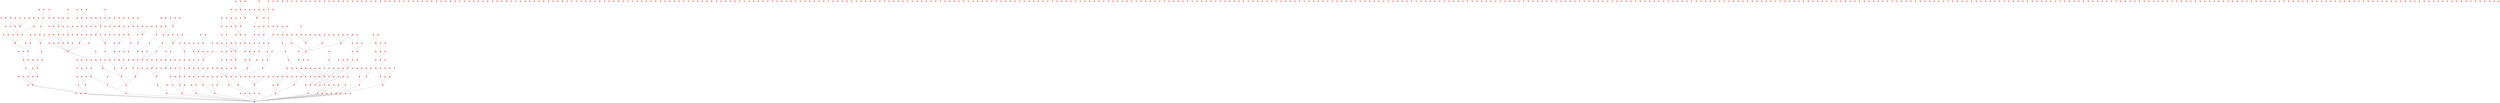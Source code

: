 graph {
	"1(0)" [color=blue pos="0.49853497897437116,2.8007154466599093!" shape=point]
	"453(0.03596712181803487)" [color=red pos="0.47158041952927965,2.8245290053396697!" shape=point]
	"453(0.03596712181803487)" -- "1(0)" [color=gray]
	"238(0.1501777904954865)" [color=red pos="0.3610029774769363,2.8610339125075734!" shape=point]
	"238(0.1501777904954865)" -- "1(0)" [color=gray]
	"189(0.2122185604953784)" [color=red pos="0.6977891391170234,2.873753088219429!" shape=point]
	"189(0.2122185604953784)" -- "1(0)" [color=gray]
	"486(0.21595439736380537)" [color=red pos="0.7136692583539843,2.8195182011543682!" shape=point]
	"486(0.21595439736380537)" -- "1(0)" [color=gray]
	"126(0.21598166948794015)" [color=red pos="0.44461743797022946,2.5915720022805444!" shape=point]
	"126(0.21598166948794015)" -- "1(0)" [color=gray]
	"467(0.3074385771061245)" [color=red pos="0.5003322942631065,2.493282123237104!" shape=point]
	"467(0.3074385771061245)" -- "1(0)" [color=gray]
	"322(0.31871279358672616)" [color=red pos="0.521380635978621,2.482822507524893!" shape=point]
	"322(0.31871279358672616)" -- "1(0)" [color=gray]
	"342(0.32672018361715943)" [color=red pos="0.6438558363258955,3.0933379454556245!" shape=point]
	"342(0.32672018361715943)" -- "1(0)" [color=gray]
	"182(0.34812699585586127)" [color=red pos="0.20889423660458872,2.607581696105771!" shape=point]
	"182(0.34812699585586127)" -- "1(0)" [color=gray]
	"310(0.35087277037631953)" [color=red pos="0.7063165107252543,3.0834494843257167!" shape=point]
	"310(0.35087277037631953)" -- "1(0)" [color=gray]
	"315(0.3555494405358047)" [color=red pos="0.761353824324833,2.5612542615088003!" shape=point]
	"315(0.3555494405358047)" -- "1(0)" [color=gray]
	"492(0.36867424608252114)" [color=red pos="0.36309732158758656,3.1436109711073645!" shape=point]
	"492(0.36867424608252114)" -- "1(0)" [color=gray]
	"183(0.37231023396696955)" [color=red pos="0.824673005107762,2.6211356643169204!" shape=point]
	"183(0.37231023396696955)" -- "1(0)" [color=gray]
	"356(0.37475988341117017)" [color=red pos="0.49860281617688607,3.1754753239313!" shape=point]
	"356(0.37475988341117017)" -- "1(0)" [color=gray]
	"450(0.37499897480064914)" [color=red pos="0.5767328292391616,2.4339603140230186!" shape=point]
	"450(0.37499897480064914)" -- "1(0)" [color=gray]
	"139(0.3761641044384203)" [color=red pos="0.311141175763356,3.126879509649795!" shape=point]
	"139(0.3761641044384203)" -- "1(0)" [color=gray]
	"361(0.3806105622109813)" [color=red pos="0.7670046275337765,2.5309221037677085!" shape=point]
	"361(0.3806105622109813)" -- "1(0)" [color=gray]
	"92(0.38818908995287627)" [color=red pos="0.1266423157833172,2.9120106245568316!" shape=point]
	"92(0.38818908995287627)" -- "1(0)" [color=gray]
	"95(0.4428033130456519)" [color=red pos="0.13666298680369326,2.54552250920546!" shape=point]
	"95(0.4428033130456519)" -- "1(0)" [color=gray]
	"309(0.4595832459953974)" [color=red pos="0.8230766853118507,3.1261220244164494!" shape=point]
	"309(0.4595832459953974)" -- "1(0)" [color=gray]
	"293(0.46782050192237695)" [color=red pos="0.12358778734511411,3.0804843253941923!" shape=point]
	"293(0.46782050192237695)" -- "1(0)" [color=gray]
	"197(0.4819137528992449)" [color=red pos="0.28061743073587575,3.2305442584014648!" shape=point]
	"197(0.4819137528992449)" -- "1(0)" [color=gray]
	"464(0.49848097452247286)" [color=red pos="0.03453429573295708,2.982887475007774!" shape=point]
	"464(0.49848097452247286)" -- "1(0)" [color=gray]
	"129(0.5171529263635705)" [color=red pos="0.3143898240690639,2.3200118900665894!" shape=point]
	"129(0.5171529263635705)" -- "126(0.21598166948794015)" [color=gray]
	"247(0.5390566537512493)" [color=red pos="0.8183655904931357,3.2346386958629165!" shape=point]
	"247(0.5390566537512493)" -- "310(0.35087277037631953)" [color=gray]
	"421(0.545446788207848)" [color=red pos="0.5560103936966878,2.2587486710395974!" shape=point]
	"421(0.545446788207848)" -- "322(0.31871279358672616)" [color=gray]
	"394(0.5482072281184689)" [color=red pos="0.9846991526374271,3.048598817114536!" shape=point]
	"394(0.5482072281184689)" -- "189(0.2122185604953784)" [color=gray]
	"421(0.5484904199868953)" [color=red pos="0.5560103936966878,2.2587486710395974!" shape=point]
	"247(0.5512631780863133)" [color=red pos="0.8183655904931357,3.2346386958629165!" shape=point]
	"160(0.5541490914938229)" [color=red pos="0.6039045987339886,3.3207062523412567!" shape=point]
	"160(0.5541490914938229)" -- "356(0.37475988341117017)" [color=gray]
	"160(0.5575717557607427)" [color=red pos="0.6039045987339886,3.3207062523412567!" shape=point]
	"499(0.5658922762662713)" [color=red pos="0.7199130034471004,3.320094637157661!" shape=point]
	"499(0.5658922762662713)" -- "342(0.32672018361715943)" [color=gray]
	"110(0.566203062666087)" [color=red pos="0.5165179419116592,2.2350243376868733!" shape=point]
	"110(0.566203062666087)" -- "467(0.3074385771061245)" [color=gray]
	"421(0.5669514123487711)" [color=red pos="0.5560103936966878,2.2587486710395974!" shape=point]
	"385(0.5772321985500201)" [color=red pos="0.15502085555871137,2.3756188494829957!" shape=point]
	"385(0.5772321985500201)" -- "126(0.21598166948794015)" [color=gray]
	"318(0.5778354663480555)" [color=red pos="0.5689535076082604,2.2281042682410033!" shape=point]
	"318(0.5778354663480555)" -- "322(0.31871279358672616)" [color=gray]
	"110(0.579706729930897)" [color=red pos="0.5165179419116592,2.2350243376868733!" shape=point]
	"318(0.5813512743315252)" [color=red pos="0.5689535076082604,2.2281042682410033!" shape=point]
	"427(0.5843224439944262)" [color=red pos="1.05620269337394,2.6839974880810926!" shape=point]
	"427(0.5843224439944262)" -- "486(0.21595439736380537)" [color=gray]
	"454(0.5867481462055562)" [color=red pos="1.0635168441314193,2.9544727039094236!" shape=point]
	"454(0.5867481462055562)" -- "189(0.2122185604953784)" [color=gray]
	"244(0.5902539565785749)" [color=red pos="0.8580532432797932,2.342082218222571!" shape=point]
	"244(0.5902539565785749)" -- "361(0.3806105622109813)" [color=gray]
	"247(0.5927144243765319)" [color=red pos="0.8183655904931357,3.2346386958629165!" shape=point]
	"244(0.5951056180484867)" [color=red pos="0.8580532432797932,2.342082218222571!" shape=point]
	"34(0.5960593516172955)" [color=red pos="0.8665272015366332,2.339837206090021!" shape=point]
	"34(0.5960593516172955)" -- "361(0.3806105622109813)" [color=gray]
	"318(0.6001278030112022)" [color=red pos="0.5689535076082604,2.2281042682410033!" shape=point]
	"34(0.6006758399799655)" [color=red pos="0.8665272015366332,2.339837206090021!" shape=point]
	"498(0.6066841309865436)" [color=red pos="0.2080860645347622,3.333081174748333!" shape=point]
	"498(0.6066841309865436)" -- "139(0.3761641044384203)" [color=gray]
	"498(0.6134750791710686)" [color=red pos="0.2080860645347622,3.333081174748333!" shape=point]
	"446(0.6142181340520286)" [color=red pos="0.5610375929604126,3.4066509118465715!" shape=point]
	"446(0.6142181340520286)" -- "356(0.37475988341117017)" [color=gray]
	"198(0.617399936479177)" [color=red pos="0.12496929464117867,3.2802899308728204!" shape=point]
	"198(0.617399936479177)" -- "139(0.3761641044384203)" [color=gray]
	"427(0.6177644440387029)" [color=red pos="1.05620269337394,2.6839974880810926!" shape=point]
	"426(0.6236130121736251)" [color=red pos="0.07721174588690838,3.23998436573074!" shape=point]
	"426(0.6236130121736251)" -- "238(0.1501777904954865)" [color=gray]
	"198(0.6313092781041144)" [color=red pos="0.12496929464117867,3.2802899308728204!" shape=point]
	"194(0.6398069379719917)" [color=red pos="1.0201521482864937,3.1546692872402167!" shape=point]
	"194(0.6398069379719917)" -- "189(0.2122185604953784)" [color=gray]
	"498(0.6463755333891448)" [color=red pos="0.2080860645347622,3.333081174748333!" shape=point]
	"112(0.6504382739143726)" [color=red pos="1.140600606809738,2.738859273017675!" shape=point]
	"112(0.6504382739143726)" -- "486(0.21595439736380537)" [color=gray]
	"446(0.6507940584402299)" [color=red pos="0.5610375929604126,3.4066509118465715!" shape=point]
	"31(0.6541799993629804)" [color=red pos="0.6603832196184225,3.420380414455889!" shape=point]
	"31(0.6541799993629804)" -- "342(0.32672018361715943)" [color=gray]
	"499(0.6591080811618133)" [color=red pos="0.7199130034471004,3.320094637157661!" shape=point]
	"103(0.6606968904260877)" [color=red pos="0.7460089240286898,2.203810574232753!" shape=point]
	"103(0.6606968904260877)" -- "450(0.37499897480064914)" [color=gray]
	"160(0.6689257290853265)" [color=red pos="0.6039045987339886,3.3207062523412567!" shape=point]
	"112(0.6751206422576675)" [color=red pos="1.140600606809738,2.738859273017675!" shape=point]
	"103(0.6769104020540666)" [color=red pos="0.7460089240286898,2.203810574232753!" shape=point]
	"244(0.683618635606103)" [color=red pos="0.8580532432797932,2.342082218222571!" shape=point]
	"103(0.687110519835573)" [color=red pos="0.7460089240286898,2.203810574232753!" shape=point]
	"265(0.6914812563468821)" [color=red pos="0.5173035116945788,2.1096146145041996!" shape=point]
	"265(0.6914812563468821)" -- "467(0.3074385771061245)" [color=gray]
	"34(0.6923047476528066)" [color=red pos="0.8665272015366332,2.339837206090021!" shape=point]
	"244(0.6958014082856835)" [color=red pos="0.8580532432797932,2.342082218222571!" shape=point]
	"244(0.6988629359098854)" [color=red pos="0.8580532432797932,2.342082218222571!" shape=point]
	"265(0.7033892904230867)" [color=red pos="0.5173035116945788,2.1096146145041996!" shape=point]
	"34(0.7044827216434062)" [color=red pos="0.8665272015366332,2.339837206090021!" shape=point]
	"103(0.7070985119502909)" [color=red pos="0.7460089240286898,2.203810574232753!" shape=point]
	"34(0.7072842811294243)" [color=red pos="0.8665272015366332,2.339837206090021!" shape=point]
	"5(0.707767435794605)" [color=red pos="1.0384465904059539,3.2494557020801196!" shape=point]
	"5(0.707767435794605)" -- "309(0.4595832459953974)" [color=gray]
	"418(0.7125888592268754)" [color=red pos="0.6744587636938597,2.1108247823929163!" shape=point]
	"418(0.7125888592268754)" -- "450(0.37499897480064914)" [color=gray]
	"244(0.7147447871079418)" [color=red pos="0.8580532432797932,2.342082218222571!" shape=point]
	"418(0.720975420098522)" [color=red pos="0.6744587636938597,2.1108247823929163!" shape=point]
	"5(0.7221791858364218)" [color=red pos="1.0384465904059539,3.2494557020801196!" shape=point]
	"418(0.7276690435433237)" [color=red pos="0.6744587636938597,2.1108247823929163!" shape=point]
	"258(0.7278647675018183)" [color=red pos="1.0847785485573476,3.214482410629113!" shape=point]
	"258(0.7278647675018183)" -- "194(0.6398069379719917)" [color=gray]
	"456(0.7284550280655545)" [color=red pos="1.12966134082905,3.155721332863846!" shape=point]
	"456(0.7284550280655545)" -- "394(0.5482072281184689)" [color=gray]
	"4(0.7302700281937644)" [color=red pos="1.0675675900376795,2.345271279534098!" shape=point]
	"4(0.7302700281937644)" -- "315(0.3555494405358047)" [color=gray]
	"253(0.7318373848845654)" [color=red pos="1.1633625855456082,3.0910182963122477!" shape=point]
	"253(0.7318373848845654)" -- "394(0.5482072281184689)" [color=gray]
	"258(0.7357995074244013)" [color=red pos="1.0847785485573476,3.214482410629113!" shape=point]
	"346(0.7500002729806368)" [color=red pos="1.1368260830931547,3.181180226010592!" shape=point]
	"346(0.7500002729806368)" -- "394(0.5482072281184689)" [color=gray]
	"5(0.7510721803591733)" [color=red pos="1.0384465904059539,3.2494557020801196!" shape=point]
	"258(0.751376380666729)" [color=red pos="1.0847785485573476,3.214482410629113!" shape=point]
	"374(0.753296094349136)" [color=red pos="0.19822271547519943,2.114418119083127!" shape=point]
	"374(0.753296094349136)" -- "129(0.5171529263635705)" [color=gray]
	"306(0.7562297126511962)" [color=red pos="0.02644199661478952,3.378665617166234!" shape=point]
	"306(0.7562297126511962)" -- "139(0.3761641044384203)" [color=gray]
	"312(0.7600747185173025)" [color=red pos="0.34007681471966267,2.0699646799538147!" shape=point]
	"312(0.7600747185173025)" -- "467(0.3074385771061245)" [color=gray]
	"456(0.7675934244946863)" [color=red pos="1.12966134082905,3.155721332863846!" shape=point]
	"403(0.7731161957535986)" [color=red pos="1.2068633971717042,3.083628692552707!" shape=point]
	"403(0.7731161957535986)" -- "394(0.5482072281184689)" [color=gray]
	"329(0.7767609382491099)" [color=red pos="0.2875886937791905,3.544651113050738!" shape=point]
	"329(0.7767609382491099)" -- "492(0.36867424608252114)" [color=gray]
	"346(0.7781269481320306)" [color=red pos="1.1368260830931547,3.181180226010592!" shape=point]
	"306(0.7792683211328072)" [color=red pos="0.02644199661478952,3.378665617166234!" shape=point]
	"456(0.780342286485123)" [color=red pos="1.12966134082905,3.155721332863846!" shape=point]
	"222(0.7826619334024019)" [color=red pos="0.8069183105525299,2.097502691121609!" shape=point]
	"222(0.7826619334024019)" -- "450(0.37499897480064914)" [color=gray]
	"258(0.783982493023599)" [color=red pos="1.0847785485573476,3.214482410629113!" shape=point]
	"374(0.7920086249206703)" [color=red pos="0.19822271547519943,2.114418119083127!" shape=point]
	"346(0.7923360075441139)" [color=red pos="1.1368260830931547,3.181180226010592!" shape=point]
	"254(0.7948073582539024)" [color=red pos="0.8019623104088214,3.5339147786101535!" shape=point]
	"254(0.7948073582539024)" -- "342(0.32672018361715943)" [color=gray]
	"222(0.7982992034381063)" [color=red pos="0.8069183105525299,2.097502691121609!" shape=point]
	"253(0.8016749962974362)" [color=red pos="1.1633625855456082,3.0910182963122477!" shape=point]
	"253(0.8079815117317874)" [color=red pos="1.1633625855456082,3.0910182963122477!" shape=point]
	"47(0.8082626254268307)" [color=red pos="0.5179662624455839,1.9928351260414168!" shape=point]
	"47(0.8082626254268307)" -- "265(0.6914812563468821)" [color=gray]
	"47(0.8083966048380795)" [color=red pos="0.5179662624455839,1.9928351260414168!" shape=point]
	"47(0.8087120710960473)" [color=red pos="0.5179662624455839,1.9928351260414168!" shape=point]
	"456(0.8165147070962289)" [color=red pos="1.12966134082905,3.155721332863846!" shape=point]
	"88(0.8381015011514172)" [color=red pos="0.4866007631889038,3.638661469508025!" shape=point]
	"88(0.8381015011514172)" -- "356(0.37475988341117017)" [color=gray]
	"403(0.8457152486228412)" [color=red pos="1.2068633971717042,3.083628692552707!" shape=point]
	"326(0.8579880413423249)" [color=red pos="0.925990280586197,3.5348622060568076!" shape=point]
	"326(0.8579880413423249)" -- "247(0.5390566537512493)" [color=gray]
	"24(0.8806457187026695)" [color=red pos="1.2815598622703392,3.1982285905493226!" shape=point]
	"24(0.8806457187026695)" -- "394(0.5482072281184689)" [color=gray]
	"326(0.8810802734815766)" [color=red pos="0.925990280586197,3.5348622060568076!" shape=point]
	"249(0.9023851660004538)" [color=red pos="0.555854958428367,3.6947713356302248!" shape=point]
	"249(0.9023851660004538)" -- "446(0.6142181340520286)" [color=gray]
	"115(0.9155850720373633)" [color=red pos="1.311806138821002,2.4732801242652362!" shape=point]
	"115(0.9155850720373633)" -- "427(0.5843224439944262)" [color=gray]
	"24(0.9237019597243561)" [color=red pos="1.2815598622703392,3.1982285905493226!" shape=point]
	"233(0.928372572115609)" [color=red pos="1.155983373135463,2.167993905886156!" shape=point]
	"233(0.928372572115609)" -- "4(0.7302700281937644)" [color=gray]
	"249(0.9312875998292648)" [color=red pos="0.555854958428367,3.6947713356302248!" shape=point]
	"233(0.9326822787948823)" [color=red pos="1.155983373135463,2.167993905886156!" shape=point]
	"484(0.933793595843758)" [color=red pos="1.3001774351699784,2.4337847559101355!" shape=point]
	"484(0.933793595843758)" -- "427(0.5843224439944262)" [color=gray]
	"147(0.9343390357684999)" [color=red pos="1.1751791997492163,3.4445821934328698!" shape=point]
	"147(0.9343390357684999)" -- "309(0.4595832459953974)" [color=gray]
	"233(0.9353178677138275)" [color=red pos="1.155983373135463,2.167993905886156!" shape=point]
	"2(0.9431580872706704)" [color=red pos="1.2795546264461697,2.3648371194669426!" shape=point]
	"2(0.9431580872706704)" -- "4(0.7302700281937644)" [color=gray]
	"246(0.9455925313776478)" [color=red pos="0.04128393687736409,3.628099740375349!" shape=point]
	"246(0.9455925313776478)" -- "498(0.6066841309865436)" [color=gray]
	"246(0.9459513403100168)" [color=red pos="0.04128393687736409,3.628099740375349!" shape=point]
	"466(0.9481009858746869)" [color=red pos="0.33951314506904895,3.7079338839684994!" shape=point]
	"466(0.9481009858746869)" -- "329(0.7767609382491099)" [color=gray]
	"311(0.9492664139768425)" [color=red pos="0.433365035584079,3.736250378457092!" shape=point]
	"311(0.9492664139768425)" -- "88(0.8381015011514172)" [color=gray]
	"410(0.9526719122691603)" [color=red pos="0.8085421544959632,1.9116727885060487!" shape=point]
	"410(0.9526719122691603)" -- "418(0.7125888592268754)" [color=gray]
	"434(0.9533038351245877)" [color=red pos="0.7128477667416457,3.714867324888071!" shape=point]
	"434(0.9533038351245877)" -- "31(0.6541799993629804)" [color=gray]
	"352(0.9558463609751804)" [color=red pos="1.2496975145559803,3.3796407561592705!" shape=point]
	"352(0.9558463609751804)" -- "309(0.4595832459953974)" [color=gray]
	"375(0.9559299729554468)" [color=red pos="1.421463863179877,2.8640893384226853!" shape=point]
	"375(0.9559299729554468)" -- "454(0.5867481462055562)" [color=gray]
	"434(0.9577929965371301)" [color=red pos="0.7128477667416457,3.714867324888071!" shape=point]
	"252(0.9589021482858042)" [color=red pos="0.4017732723572416,1.8594631141088667!" shape=point]
	"252(0.9589021482858042)" -- "110(0.566203062666087)" [color=gray]
	"410(0.9594524606870872)" [color=red pos="0.8085421544959632,1.9116727885060487!" shape=point]
	"434(0.9607281821152657)" [color=red pos="0.7128477667416457,3.714867324888071!" shape=point]
	"316(0.9612840699584788)" [color=red pos="0.3579670309579388,3.7152256591934365!" shape=point]
	"316(0.9612840699584788)" -- "329(0.7767609382491099)" [color=gray]
	"466(0.9629226507024439)" [color=red pos="0.33951314506904895,3.7079338839684994!" shape=point]
	"434(0.9630886530023661)" [color=red pos="0.7128477667416457,3.714867324888071!" shape=point]
	"148(0.9647862670441059)" [color=red pos="0.1965152905675489,3.7091477984152648!" shape=point]
	"148(0.9647862670441059)" -- "329(0.7767609382491099)" [color=gray]
	"311(0.9676811311209619)" [color=red pos="0.433365035584079,3.736250378457092!" shape=point]
	"148(0.9678504962050315)" [color=red pos="0.1965152905675489,3.7091477984152648!" shape=point]
	"316(0.9727284031779229)" [color=red pos="0.3579670309579388,3.7152256591934365!" shape=point]
	"252(0.9734865592251716)" [color=red pos="0.4017732723572416,1.8594631141088667!" shape=point]
	"2(0.9738727320202751)" [color=red pos="1.2795546264461697,2.3648371194669426!" shape=point]
	"410(0.9746716225881809)" [color=red pos="0.8085421544959632,1.9116727885060487!" shape=point]
	"438(0.9758846012361087)" [color=red pos="0.5936175251854969,3.766846943892487!" shape=point]
	"438(0.9758846012361087)" -- "446(0.6142181340520286)" [color=gray]
	"167(0.9828612203728329)" [color=red pos="0.8060684529351003,3.7280656396478644!" shape=point]
	"167(0.9828612203728329)" -- "499(0.5658922762662713)" [color=gray]
	"252(0.985918370984747)" [color=red pos="0.4017732723572416,1.8594631141088667!" shape=point]
	"491(0.9863734999872233)" [color=red pos="1.3093031431876603,3.345719238966782!" shape=point]
	"491(0.9863734999872233)" -- "194(0.6398069379719917)" [color=gray]
	"491(0.9882621062448138)" [color=red pos="1.3093031431876603,3.345719238966782!" shape=point]
	"375(0.9915678205519266)" [color=red pos="1.421463863179877,2.8640893384226853!" shape=point]
	"398(0.993956882185216)" [color=red pos="0.0479749296038503,3.6857064833864457!" shape=point]
	"398(0.993956882185216)" -- "498(0.6066841309865436)" [color=gray]
	"162(0.9999772841966283)" [color=red pos="0.19769875969843698,3.7489678692141033!" shape=point]
	"162(0.9999772841966283)" -- "329(0.7767609382491099)" [color=gray]
	"40(1.0001778926946168)" [color=red pos="1.4896352705441034,2.7610539673473813!" shape=point]
	"40(1.0001778926946168)" -- "112(0.6504382739143726)" [color=gray]
	"438(1.0004083665122834)" [color=red pos="0.5936175251854969,3.766846943892487!" shape=point]
	"311(1.003326855133938)" [color=red pos="0.433365035584079,3.736250378457092!" shape=point]
	"101(1.0052820569661192)" [color=red pos="0.927754041502848,3.7072192712012333!" shape=point]
	"101(1.0052820569661192)" -- "499(0.5658922762662713)" [color=gray]
	"167(1.008914849189214)" [color=red pos="0.8060684529351003,3.7280656396478644!" shape=point]
	"473(1.0129764737169156)" [color=red pos="0.5924187698743992,3.8041725278472494!" shape=point]
	"473(1.0129764737169156)" -- "446(0.6142181340520286)" [color=gray]
	"294(1.0209611788398516)" [color=red pos="0.7744422776056741,3.7718847038360486!" shape=point]
	"294(1.0209611788398516)" -- "499(0.5658922762662713)" [color=gray]
	"375(1.0223455624707638)" [color=red pos="1.421463863179877,2.8640893384226853!" shape=point]
	"162(1.0227005233744249)" [color=red pos="0.19769875969843698,3.7489678692141033!" shape=point]
	"101(1.0241321462278314)" [color=red pos="0.927754041502848,3.7072192712012333!" shape=point]
	"40(1.0245513616603217)" [color=red pos="1.4896352705441034,2.7610539673473813!" shape=point]
	"434(1.0307410517797306)" [color=red pos="0.7128477667416457,3.714867324888071!" shape=point]
	"301(1.0315111155824759)" [color=red pos="0.890897786746903,1.8624743660178096!" shape=point]
	"301(1.0315111155824759)" -- "103(0.6606968904260877)" [color=gray]
	"167(1.0326368077739525)" [color=red pos="0.8060684529351003,3.7280656396478644!" shape=point]
	"294(1.0364820625917774)" [color=red pos="0.7744422776056741,3.7718847038360486!" shape=point]
	"473(1.037751783604018)" [color=red pos="0.5924187698743992,3.8041725278472494!" shape=point]
	"470(1.0493202247760816)" [color=red pos="0.5140075207251065,1.7517908257896946!" shape=point]
	"470(1.0493202247760816)" -- "265(0.6914812563468821)" [color=gray]
	"470(1.0494430953982838)" [color=red pos="0.5140075207251065,1.7517908257896946!" shape=point]
	"46(1.0527921833771023)" [color=red pos="0.8021933442039546,3.7999919856286355!" shape=point]
	"46(1.0527921833771023)" -- "499(0.5658922762662713)" [color=gray]
	"177(1.0543585032618328)" [color=red pos="0.8228027686542929,1.802927809728227!" shape=point]
	"177(1.0543585032618328)" -- "418(0.7125888592268754)" [color=gray]
	"8(1.06084610799547)" [color=red pos="0.590178787671578,3.852327182114161!" shape=point]
	"8(1.06084610799547)" -- "446(0.6142181340520286)" [color=gray]
	"301(1.0650041684111524)" [color=red pos="0.890897786746903,1.8624743660178096!" shape=point]
	"177(1.0688687726634272)" [color=red pos="0.8228027686542929,1.802927809728227!" shape=point]
	"177(1.0730268113926587)" [color=red pos="0.8228027686542929,1.802927809728227!" shape=point]
	"124(1.0760889911626834)" [color=red pos="0.6591255095074264,1.7380781617286076!" shape=point]
	"124(1.0760889911626834)" -- "318(0.5778354663480555)" [color=gray]
	"223(1.0799469343779853)" [color=red pos="0.25261394909873447,1.7622822436383845!" shape=point]
	"223(1.0799469343779853)" -- "312(0.7600747185173025)" [color=gray]
	"191(1.091111534828547)" [color=red pos="0.9353463316962332,3.798499109062237!" shape=point]
	"191(1.091111534828547)" -- "254(0.7948073582539024)" [color=gray]
	"57(1.0984024922788256)" [color=red pos="0.35803393887596124,1.726997206491908!" shape=point]
	"57(1.0984024922788256)" -- "252(0.9589021482858042)" [color=gray]
	"441(1.1008135777505805)" [color=red pos="1.330469099672687,3.512530071390468!" shape=point]
	"441(1.1008135777505805)" -- "5(0.707767435794605)" [color=gray]
	"119(1.101840110856232)" [color=red pos="0.6185410987100917,3.8908704272411243!" shape=point]
	"119(1.101840110856232)" -- "446(0.6142181340520286)" [color=gray]
	"57(1.103511970662157)" [color=red pos="0.35803393887596124,1.726997206491908!" shape=point]
	"44(1.1054388804860567)" [color=red pos="0.10584574738790709,1.774607822600998!" shape=point]
	"44(1.1054388804860567)" -- "374(0.753296094349136)" [color=gray]
	"57(1.1059241085471214)" [color=red pos="0.35803393887596124,1.726997206491908!" shape=point]
	"223(1.1096078694426983)" [color=red pos="0.25261394909873447,1.7622822436383845!" shape=point]
	"490(1.1107322150034031)" [color=red pos="1.4827057223457047,2.3790689797074336!" shape=point]
	"490(1.1107322150034031)" -- "115(0.9155850720373633)" [color=gray]
	"248(1.1114674522748063)" [color=red pos="0.8246467563635398,3.855322896909464!" shape=point]
	"248(1.1114674522748063)" -- "167(0.9828612203728329)" [color=gray]
	"441(1.1134744913786547)" [color=red pos="1.330469099672687,3.512530071390468!" shape=point]
	"248(1.1170149972027272)" [color=red pos="0.8246467563635398,3.855322896909464!" shape=point]
	"248(1.1191073835283931)" [color=red pos="0.8246467563635398,3.855322896909464!" shape=point]
	"191(1.1217037529994385)" [color=red pos="0.9353463316962332,3.798499109062237!" shape=point]
	"121(1.1238139729622332)" [color=red pos="1.6065011711914847,2.6550665731099823!" shape=point]
	"121(1.1238139729622332)" -- "112(0.6504382739143726)" [color=gray]
	"130(1.1248926971307092)" [color=red pos="0.5017256254816957,3.9250535584906934!" shape=point]
	"130(1.1248926971307092)" -- "88(0.8381015011514172)" [color=gray]
	"223(1.1281737573111732)" [color=red pos="0.25261394909873447,1.7622822436383845!" shape=point]
	"165(1.1358446115806298)" [color=red pos="0.201384540068132,3.8932338555039725!" shape=point]
	"165(1.1358446115806298)" -- "329(0.7767609382491099)" [color=gray]
	"387(1.143718945099645)" [color=red pos="1.2708207538672869,3.630841796023981!" shape=point]
	"387(1.143718945099645)" -- "147(0.9343390357684999)" [color=gray]
	"490(1.1467816768102252)" [color=red pos="1.4827057223457047,2.3790689797074336!" shape=point]
	"490(1.1469107960504386)" [color=red pos="1.4827057223457047,2.3790689797074336!" shape=point]
	"155(1.151369773661563)" [color=red pos="1.3588820935285537,3.5601485726592905!" shape=point]
	"155(1.151369773661563)" -- "147(0.9343390357684999)" [color=gray]
	"155(1.1540957583220457)" [color=red pos="1.3588820935285537,3.5601485726592905!" shape=point]
	"387(1.1543691649651382)" [color=red pos="1.2708207538672869,3.630841796023981!" shape=point]
	"23(1.1573657978781078)" [color=red pos="1.171482298269646,3.7062118788376672!" shape=point]
	"23(1.1573657978781078)" -- "326(0.8579880413423249)" [color=gray]
	"377(1.1606655059455302)" [color=red pos="0.5423453455118614,3.956372153512286!" shape=point]
	"377(1.1606655059455302)" -- "88(0.8381015011514172)" [color=gray]
	"135(1.1795617635136224)" [color=red pos="0.8459436079212366,1.6764785592732583!" shape=point]
	"135(1.1795617635136224)" -- "418(0.7125888592268754)" [color=gray]
	"140(1.1808305019485204)" [color=red pos="1.6054507632599782,2.997843687622832!" shape=point]
	"140(1.1808305019485204)" -- "403(0.7731161957535986)" [color=gray]
	"23(1.18350339677818)" [color=red pos="1.171482298269646,3.7062118788376672!" shape=point]
	"140(1.1836376334228305)" [color=red pos="1.6054507632599782,2.997843687622832!" shape=point]
	"313(1.1975657855294648)" [color=red pos="0.016477724863714904,3.8868644104353334!" shape=point]
	"313(1.1975657855294648)" -- "398(0.993956882185216)" [color=gray]
	"338(1.1985926876617476)" [color=red pos="1.085500086313373,1.788649025848419!" shape=point]
	"338(1.1985926876617476)" -- "222(0.7826619334024019)" [color=gray]
	"291(1.2000214974682146)" [color=red pos="0.9537685097877895,1.7061317263202733!" shape=point]
	"291(1.2000214974682146)" -- "301(1.0315111155824759)" [color=gray]
	"68(1.2002802369655154)" [color=red pos="0.6398416442840849,3.98697841435282!" shape=point]
	"68(1.2002802369655154)" -- "119(1.101840110856232)" [color=gray]
	"291(1.2006765421243502)" [color=red pos="0.9537685097877895,1.7061317263202733!" shape=point]
	"68(1.2008168876546417)" [color=red pos="0.6398416442840849,3.98697841435282!" shape=point]
	"291(1.2043107357958063)" [color=red pos="0.9537685097877895,1.7061317263202733!" shape=point]
	"313(1.2055434933410891)" [color=red pos="0.016477724863714904,3.8868644104353334!" shape=point]
	"68(1.206422565437793)" [color=red pos="0.6398416442840849,3.98697841435282!" shape=point]
	"442(1.2076103719007174)" [color=red pos="0.09304594513809228,1.6724460500915779!" shape=point]
	"442(1.2076103719007174)" -- "374(0.753296094349136)" [color=gray]
	"215(1.210458564171172)" [color=red pos="1.0210749514516642,1.727169205657614!" shape=point]
	"215(1.210458564171172)" -- "222(0.7826619334024019)" [color=gray]
	"396(1.2117476765119917)" [color=red pos="1.545487191519423,2.2868454260993203!" shape=point]
	"396(1.2117476765119917)" -- "4(0.7302700281937644)" [color=gray]
	"409(1.2125869824771518)" [color=red pos="1.0653767000635503,1.7539407480701472!" shape=point]
	"409(1.2125869824771518)" -- "222(0.7826619334024019)" [color=gray]
	"130(1.2132934639738966)" [color=red pos="0.5017256254816957,3.9250535584906934!" shape=point]
	"313(1.213351247776389)" [color=red pos="0.016477724863714904,3.8868644104353334!" shape=point]
	"68(1.2186372572964077)" [color=red pos="0.6398416442840849,3.98697841435282!" shape=point]
	"261(1.2239255302841547)" [color=red pos="1.0005256777792901,3.9143290195437515!" shape=point]
	"261(1.2239255302841547)" -- "254(0.7948073582539024)" [color=gray]
	"384(1.2268956726047442)" [color=red pos="1.7162875024355282,2.766505343871965!" shape=point]
	"384(1.2268956726047442)" -- "40(1.0001778926946168)" [color=gray]
	"78(1.2413697590614614)" [color=red pos="0.041144759361739336,1.6523116184916105!" shape=point]
	"78(1.2413697590614614)" -- "374(0.753296094349136)" [color=gray]
	"287(1.2438382266005303)" [color=red pos="1.161270021980426,3.840678832081712!" shape=point]
	"287(1.2438382266005303)" -- "326(0.8579880413423249)" [color=gray]
	"230(1.243849677579294)" [color=red pos="0.8012591111680529,3.9931540878637763!" shape=point]
	"230(1.243849677579294)" -- "294(1.0209611788398516)" [color=gray]
	"230(1.245297136881291)" [color=red pos="0.8012591111680529,3.9931540878637763!" shape=point]
	"178(1.25016891043542)" [color=red pos="1.204074450078041,3.811403394237966!" shape=point]
	"178(1.25016891043542)" -- "326(0.8579880413423249)" [color=gray]
	"494(1.250825427097959)" [color=red pos="0.12810243361978246,1.6218548408964497!" shape=point]
	"494(1.250825427097959)" -- "374(0.753296094349136)" [color=gray]
	"230(1.2540472058857437)" [color=red pos="0.8012591111680529,3.9931540878637763!" shape=point]
	"362(1.2592003764996442)" [color=red pos="1.233779521765201,3.7922279397838174!" shape=point]
	"362(1.2592003764996442)" -- "326(0.8579880413423249)" [color=gray]
	"377(1.2609253387999775)" [color=red pos="0.5423453455118614,3.956372153512286!" shape=point]
	"384(1.2664836949689195)" [color=red pos="1.7162875024355282,2.766505343871965!" shape=point]
	"287(1.2672544093581766)" [color=red pos="1.161270021980426,3.840678832081712!" shape=point]
	"257(1.2750848630894571)" [color=red pos="1.5196369636182996,3.5500693777933687!" shape=point]
	"257(1.2750848630894571)" -- "352(0.9558463609751804)" [color=gray]
	"68(1.27600354321082)" [color=red pos="0.6398416442840849,3.98697841435282!" shape=point]
	"243(1.2812124322510698)" [color=red pos="1.2443692023885378,3.8137057952103994!" shape=point]
	"243(1.2812124322510698)" -- "326(0.8579880413423249)" [color=gray]
	"178(1.2833706649731011)" [color=red pos="1.204074450078041,3.811403394237966!" shape=point]
	"35(1.2891859085481203)" [color=red pos="0.07774207702793756,1.5923189023813369!" shape=point]
	"35(1.2891859085481203)" -- "442(1.2076103719007174)" [color=gray]
	"35(1.2898814642961731)" [color=red pos="0.07774207702793756,1.5923189023813369!" shape=point]
	"163(1.2914638941002787)" [color=red pos="1.5458124228934156,2.140284851826909!" shape=point]
	"163(1.2914638941002787)" -- "2(0.9431580872706704)" [color=gray]
	"405(1.2920943829569478)" [color=red pos="1.756999399025545,2.884642069054348!" shape=point]
	"405(1.2920943829569478)" -- "375(0.9559299729554468)" [color=gray]
	"257(1.2945871407655907)" [color=red pos="1.5196369636182996,3.5500693777933687!" shape=point]
	"436(1.2946849079311955)" [color=red pos="1.6773073413268293,2.372654299838677!" shape=point]
	"436(1.2946849079311955)" -- "115(0.9155850720373633)" [color=gray]
	"302(1.2975776528549108)" [color=red pos="1.1802166506186622,1.759894969082569!" shape=point]
	"302(1.2975776528549108)" -- "338(1.1985926876617476)" [color=gray]
	"25(1.2984681807667202)" [color=red pos="0.30584436983541297,1.5337289647235313!" shape=point]
	"25(1.2984681807667202)" -- "252(0.9589021482858042)" [color=gray]
	"257(1.3054664406016339)" [color=red pos="1.5196369636182996,3.5500693777933687!" shape=point]
	"397(1.308832331385827)" [color=red pos="1.1953439071432075,1.7793155337947897!" shape=point]
	"397(1.308832331385827)" -- "338(1.1985926876617476)" [color=gray]
	"163(1.31651900771336)" [color=red pos="1.5458124228934156,2.140284851826909!" shape=point]
	"397(1.3190388345045814)" [color=red pos="1.1953439071432075,1.7793155337947897!" shape=point]
	"163(1.319185161104304)" [color=red pos="1.5458124228934156,2.140284851826909!" shape=point]
	"163(1.3225799030262286)" [color=red pos="1.5458124228934156,2.140284851826909!" shape=point]
	"35(1.3238069536775925)" [color=red pos="0.07774207702793756,1.5923189023813369!" shape=point]
	"9(1.3351153416730028)" [color=red pos="0.6704726997388675,1.4793004742581721!" shape=point]
	"9(1.3351153416730028)" -- "124(1.0760889911626834)" [color=gray]
	"302(1.337190372557072)" [color=red pos="1.1802166506186622,1.759894969082569!" shape=point]
	"474(1.3419930817039245)" [color=red pos="1.7348239384417297,3.112245646887759!" shape=point]
	"474(1.3419930817039245)" -- "24(0.8806457187026695)" [color=gray]
	"131(1.3537217300124857)" [color=red pos="1.7520389893536756,3.2477291305030165!" shape=point]
	"131(1.3537217300124857)" -- "24(0.8806457187026695)" [color=gray]
	"496(1.354563261634817)" [color=red pos="1.5540337607560963,3.63723465383631!" shape=point]
	"496(1.354563261634817)" -- "352(0.9558463609751804)" [color=gray]
	"496(1.3593634455324743)" [color=red pos="1.5540337607560963,3.63723465383631!" shape=point]
	"9(1.36353725792607)" [color=red pos="0.6704726997388675,1.4793004742581721!" shape=point]
	"0(1.369232895987683)" [color=red pos="1.5878123768020727,3.617478447154514!" shape=point]
	"0(1.369232895987683)" -- "352(0.9558463609751804)" [color=gray]
	"116(1.3694796690041717)" [color=red pos="1.8489714733980676,2.846267201670972!" shape=point]
	"116(1.3694796690041717)" -- "40(1.0001778926946168)" [color=gray]
	"227(1.3733120778956551)" [color=red pos="1.715178489499062,2.256936049697771!" shape=point]
	"227(1.3733120778956551)" -- "115(0.9155850720373633)" [color=gray]
	"35(1.3788571999354549)" [color=red pos="0.07774207702793756,1.5923189023813369!" shape=point]
	"419(1.3794016902144808)" [color=red pos="1.4427676110982603,1.8198817598338475!" shape=point]
	"419(1.3794016902144808)" -- "233(0.928372572115609)" [color=gray]
	"0(1.3817306465031147)" [color=red pos="1.5878123768020727,3.617478447154514!" shape=point]
	"116(1.3838089106853437)" [color=red pos="1.8489714733980676,2.846267201670972!" shape=point]
	"350(1.3872915758652982)" [color=red pos="1.3101044357879688,3.8983531930010846!" shape=point]
	"350(1.3872915758652982)" -- "178(1.25016891043542)" [color=gray]
	"350(1.3942927520614465)" [color=red pos="1.3101044357879688,3.8983531930010846!" shape=point]
	"82(1.3993320567404945)" [color=red pos="1.0638490990823906,1.5378513718910791!" shape=point]
	"82(1.3993320567404945)" -- "301(1.0315111155824759)" [color=gray]
	"415(1.4021106499937914)" [color=red pos="1.8836678105865898,2.681755173045176!" shape=point]
	"415(1.4021106499937914)" -- "40(1.0001778926946168)" [color=gray]
	"82(1.405357330052945)" [color=red pos="1.0638490990823906,1.5378513718910791!" shape=point]
	"9(1.4065540472612597)" [color=red pos="0.6704726997388675,1.4793004742581721!" shape=point]
	"350(1.4077447173664819)" [color=red pos="1.3101044357879688,3.8983531930010846!" shape=point]
	"348(1.4080616879073653)" [color=red pos="0.5238184857052044,1.3931835443023641!" shape=point]
	"348(1.4080616879073653)" -- "470(1.0493202247760816)" [color=gray]
	"384(1.4151711035923706)" [color=red pos="1.7162875024355282,2.766505343871965!" shape=point]
	"298(1.4203208808511456)" [color=red pos="1.5845388579752226,1.9264295565265837!" shape=point]
	"298(1.4203208808511456)" -- "233(0.928372572115609)" [color=gray]
	"324(1.4259748480493755)" [color=red pos="1.2848108458330096,1.6792055792549818!" shape=point]
	"324(1.4259748480493755)" -- "338(1.1985926876617476)" [color=gray]
	"349(1.4333758167923105)" [color=red pos="0.21730021436117797,1.410622016908769!" shape=point]
	"349(1.4333758167923105)" -- "223(1.0799469343779853)" [color=gray]
	"348(1.440889359029084)" [color=red pos="0.5238184857052044,1.3931835443023641!" shape=point]
	"345(1.4416139616237071)" [color=red pos="0.8238021652663163,1.4117499479949491!" shape=point]
	"345(1.4416139616237071)" -- "124(1.0760889911626834)" [color=gray]
	"43(1.4432720843442026)" [color=red pos="0.9676167432312894,1.4419808796712918!" shape=point]
	"43(1.4432720843442026)" -- "177(1.0543585032618328)" [color=gray]
	"349(1.4441738656382648)" [color=red pos="0.21730021436117797,1.410622016908769!" shape=point]
	"345(1.4455376416419459)" [color=red pos="0.8238021652663163,1.4117499479949491!" shape=point]
	"86(1.447943784283802)" [color=red pos="1.9274244282708817,2.8550483663695365!" shape=point]
	"86(1.447943784283802)" -- "40(1.0001778926946168)" [color=gray]
	"43(1.4485703030773487)" [color=red pos="0.9676167432312894,1.4419808796712918!" shape=point]
	"415(1.4527984030878716)" [color=red pos="1.8836678105865898,2.681755173045176!" shape=point]
	"157(1.460286613568182)" [color=red pos="1.5135012756534452,3.8341180933761407!" shape=point]
	"157(1.460286613568182)" -- "387(1.143718945099645)" [color=gray]
	"224(1.463287513458624)" [color=red pos="1.3311668967029977,1.6901037617479715!" shape=point]
	"224(1.463287513458624)" -- "338(1.1985926876617476)" [color=gray]
	"324(1.4659704880444973)" [color=red pos="1.2848108458330096,1.6792055792549818!" shape=point]
	"401(1.4692693848757514)" [color=red pos="1.8097193458997434,2.2320622037066973!" shape=point]
	"401(1.4692693848757514)" -- "490(1.1107322150034031)" [color=gray]
	"211(1.4701669356583598)" [color=red pos="0.003874002145495048,1.4244245600055576!" shape=point]
	"211(1.4701669356583598)" -- "44(1.1054388804860567)" [color=gray]
	"157(1.4708401083249554)" [color=red pos="1.5135012756534452,3.8341180933761407!" shape=point]
	"425(1.481233044601008)" [color=red pos="1.5874817509652086,3.797955162422303!" shape=point]
	"425(1.481233044601008)" -- "155(1.151369773661563)" [color=gray]
	"285(1.4834023336530244)" [color=red pos="1.8678956815903889,3.3059896301965654!" shape=point]
	"285(1.4834023336530244)" -- "131(1.3537217300124857)" [color=gray]
	"425(1.4849007885698717)" [color=red pos="1.5874817509652086,3.797955162422303!" shape=point]
	"345(1.4872021550202867)" [color=red pos="0.8238021652663163,1.4117499479949491!" shape=point]
	"211(1.4994935653977561)" [color=red pos="0.003874002145495048,1.4244245600055576!" shape=point]
	"15(1.5025560835718996)" [color=red pos="1.9574621165325299,2.5126867950711587!" shape=point]
	"15(1.5025560835718996)" -- "121(1.1238139729622332)" [color=gray]
	"224(1.5043202889260998)" [color=red pos="1.3311668967029977,1.6901037617479715!" shape=point]
	"111(1.5062110720584574)" [color=red pos="1.9955883253409623,2.769358884888779!" shape=point]
	"111(1.5062110720584574)" -- "384(1.2268956726047442)" [color=gray]
	"201(1.5114590100250216)" [color=red pos="1.9958869126370358,2.819424743138545!" shape=point]
	"201(1.5114590100250216)" -- "384(1.2268956726047442)" [color=gray]
	"460(1.5142005970463583)" [color=red pos="0.3566098824890833,1.3112015403388333!" shape=point]
	"460(1.5142005970463583)" -- "57(1.0984024922788256)" [color=gray]
	"460(1.517180177087004)" [color=red pos="0.3566098824890833,1.3112015403388333!" shape=point]
	"6(1.519376056218216)" [color=red pos="1.1970786171990984,1.4732937902742003!" shape=point]
	"6(1.519376056218216)" -- "215(1.210458564171172)" [color=gray]
	"210(1.5196378792172769)" [color=red pos="0.1219005454997224,1.342470222498886!" shape=point]
	"210(1.5196378792172769)" -- "223(1.0799469343779853)" [color=gray]
	"181(1.520254029736937)" [color=red pos="1.960683339220597,2.4769662910615584!" shape=point]
	"181(1.520254029736937)" -- "121(1.1238139729622332)" [color=gray]
	"6(1.5266961531921792)" [color=red pos="1.1970786171990984,1.4732937902742003!" shape=point]
	"111(1.529340231120544)" [color=red pos="1.9955883253409623,2.769358884888779!" shape=point]
	"152(1.5377573732104526)" [color=red pos="1.6132549998182442,1.8125580810144561!" shape=point]
	"152(1.5377573732104526)" -- "298(1.4203208808511456)" [color=gray]
	"357(1.5420209233741509)" [color=red pos="0.04393337604181902,1.3416615696612988!" shape=point]
	"357(1.5420209233741509)" -- "442(1.2076103719007174)" [color=gray]
	"357(1.5427895403234713)" [color=red pos="0.04393337604181902,1.3416615696612988!" shape=point]
	"146(1.546020883490151)" [color=red pos="0.5348290248123009,1.255526773762412!" shape=point]
	"146(1.546020883490151)" -- "470(1.0493202247760816)" [color=gray]
	"201(1.5464661511137714)" [color=red pos="1.9958869126370358,2.819424743138545!" shape=point]
	"357(1.5494885544164014)" [color=red pos="0.04393337604181902,1.3416615696612988!" shape=point]
	"152(1.5500463091862153)" [color=red pos="1.6132549998182442,1.8125580810144561!" shape=point]
	"20(1.5509750533392221)" [color=red pos="1.9203619120041777,3.350570111020683!" shape=point]
	"20(1.5509750533392221)" -- "131(1.3537217300124857)" [color=gray]
	"107(1.5592146955092172)" [color=red pos="1.6304501510420182,3.8644317802394705!" shape=point]
	"107(1.5592146955092172)" -- "155(1.151369773661563)" [color=gray]
	"67(1.5624704607100175)" [color=red pos="1.368710105834368,1.5601777616564294!" shape=point]
	"67(1.5624704607100175)" -- "338(1.1985926876617476)" [color=gray]
	"107(1.5632240489463542)" [color=red pos="1.6304501510420182,3.8644317802394705!" shape=point]
	"203(1.5636831983325243)" [color=red pos="0.39282766300293215,1.2630192628488888!" shape=point]
	"203(1.5636831983325243)" -- "57(1.0984024922788256)" [color=gray]
	"340(1.5767469686594062)" [color=red pos="1.0194090988926625,1.3189642277984546!" shape=point]
	"340(1.5767469686594062)" -- "43(1.4432720843442026)" [color=gray]
	"340(1.576936616477211)" [color=red pos="1.0194090988926625,1.3189642277984546!" shape=point]
	"285(1.577035247906046)" [color=red pos="1.8678956815903889,3.3059896301965654!" shape=point]
	"285(1.5855912424880527)" [color=red pos="1.8678956815903889,3.3059896301965654!" shape=point]
	"271(1.5959676675135817)" [color=red pos="0.6370287764684481,1.2206009576511212!" shape=point]
	"271(1.5959676675135817)" -- "9(1.3351153416730028)" [color=gray]
	"181(1.5986322926871104)" [color=red pos="1.960683339220597,2.4769662910615584!" shape=point]
	"29(1.6013994254703001)" [color=red pos="1.9810933314401038,2.3303711178375175!" shape=point]
	"29(1.6013994254703001)" -- "436(1.2946849079311955)" [color=gray]
	"15(1.6039333447708142)" [color=red pos="1.9574621165325299,2.5126867950711587!" shape=point]
	"448(1.6045082481059774)" [color=red pos="1.063576230105249,1.3114914957645478!" shape=point]
	"448(1.6045082481059774)" -- "135(1.1795617635136224)" [color=gray]
	"483(1.6067979634108505)" [color=red pos="2.0154365615782726,3.1134288224887507!" shape=point]
	"483(1.6067979634108505)" -- "140(1.1808305019485204)" [color=gray]
	"358(1.616008795996158)" [color=red pos="1.5912378388280946,3.9778152747295863!" shape=point]
	"358(1.616008795996158)" -- "387(1.143718945099645)" [color=gray]
	"49(1.6185557142912717)" [color=red pos="2.0044685165263494,2.361142462733835!" shape=point]
	"49(1.6185557142912717)" -- "121(1.1238139729622332)" [color=gray]
	"29(1.6195421496824194)" [color=red pos="1.9810933314401038,2.3303711178375175!" shape=point]
	"152(1.6260581819914788)" [color=red pos="1.6132549998182442,1.8125580810144561!" shape=point]
	"122(1.637197103897881)" [color=red pos="1.94500540415615,2.12726378494004!" shape=point]
	"122(1.637197103897881)" -- "227(1.3733120778956551)" [color=gray]
	"21(1.640122287917551)" [color=red pos="2.1291252374996295,2.7485821714401277!" shape=point]
	"21(1.640122287917551)" -- "384(1.2268956726047442)" [color=gray]
	"122(1.6419582091858609)" [color=red pos="1.94500540415615,2.12726378494004!" shape=point]
	"171(1.643688898776185)" [color=red pos="1.868452456514008,1.9989842409851817!" shape=point]
	"171(1.643688898776185)" -- "163(1.2914638941002787)" [color=gray]
	"20(1.6440243546507918)" [color=red pos="1.9203619120041777,3.350570111020683!" shape=point]
	"171(1.6443798809170023)" [color=red pos="1.868452456514008,1.9989842409851817!" shape=point]
	"459(1.6504335179735141)" [color=red pos="2.016489246984915,2.2653570099325893!" shape=point]
	"459(1.6504335179735141)" -- "436(1.2946849079311955)" [color=gray]
	"20(1.6536782167219255)" [color=red pos="1.9203619120041777,3.350570111020683!" shape=point]
	"48(1.6550155182027)" [color=red pos="1.451084768383045,1.5153915639648834!" shape=point]
	"48(1.6550155182027)" -- "338(1.1985926876617476)" [color=gray]
	"100(1.6569558081074955)" [color=red pos="1.8055173231943242,3.805598170934484!" shape=point]
	"100(1.6569558081074955)" -- "0(1.369232895987683)" [color=gray]
	"100(1.657202082783541)" [color=red pos="1.8055173231943242,3.805598170934484!" shape=point]
	"100(1.6585200520268732)" [color=red pos="1.8055173231943242,3.805598170934484!" shape=point]
	"323(1.6636821933214998)" [color=red pos="1.2624025276416329,1.343538316663429!" shape=point]
	"323(1.6636821933214998)" -- "215(1.210458564171172)" [color=gray]
	"145(1.6675395773726298)" [color=red pos="1.3211555987467607,1.3776974509995776!" shape=point]
	"145(1.6675395773726298)" -- "409(1.2125869824771518)" [color=gray]
	"328(1.6695123686423732)" [color=red pos="2.148867686265138,2.6475103913069633!" shape=point]
	"328(1.6695123686423732)" -- "415(1.4021106499937914)" [color=gray]
	"145(1.6710873758892526)" [color=red pos="1.3211555987467607,1.3776974509995776!" shape=point]
	"145(1.6723169929396016)" [color=red pos="1.3211555987467607,1.3776974509995776!" shape=point]
	"133(1.672847397576742)" [color=red pos="1.9173730990563014,3.545486757517597!" shape=point]
	"133(1.672847397576742)" -- "257(1.2750848630894571)" [color=gray]
	"328(1.6755441030912512)" [color=red pos="2.148867686265138,2.6475103913069633!" shape=point]
	"323(1.6761821192159423)" [color=red pos="1.2624025276416329,1.343538316663429!" shape=point]
	"323(1.6775686966424304)" [color=red pos="1.2624025276416329,1.343538316663429!" shape=point]
	"360(1.6817565517846131)" [color=red pos="2.0404586300128584,3.404001185513179!" shape=point]
	"360(1.6817565517846131)" -- "131(1.3537217300124857)" [color=gray]
	"459(1.6832396576549091)" [color=red pos="2.016489246984915,2.2653570099325893!" shape=point]
	"75(1.688076267945045)" [color=red pos="2.140742188922122,2.4839439024764367!" shape=point]
	"75(1.688076267945045)" -- "15(1.5025560835718996)" [color=gray]
	"206(1.6891486419720323)" [color=red pos="1.8425306068119327,3.811036469022291!" shape=point]
	"206(1.6891486419720323)" -- "0(1.369232895987683)" [color=gray]
	"206(1.6902524527678204)" [color=red pos="1.8425306068119327,3.811036469022291!" shape=point]
	"152(1.6908520091466221)" [color=red pos="1.6132549998182442,1.8125580810144561!" shape=point]
	"337(1.6922409526302924)" [color=red pos="2.1409758439119235,2.464696573014773!" shape=point]
	"337(1.6922409526302924)" -- "15(1.5025560835718996)" [color=gray]
	"422(1.7014656211912487)" [color=red pos="0.020455585995771575,1.1839548556863955!" shape=point]
	"422(1.7014656211912487)" -- "442(1.2076103719007174)" [color=gray]
	"354(1.705707807375778)" [color=red pos="2.174349764054177,2.5941467493709074!" shape=point]
	"354(1.705707807375778)" -- "415(1.4021106499937914)" [color=gray]
	"297(1.7084539242354846)" [color=red pos="0.3055918734963545,1.1237432990067475!" shape=point]
	"297(1.7084539242354846)" -- "25(1.2984681807667202)" [color=gray]
	"365(1.7113537963028038)" [color=red pos="1.534994951944558,1.5009988372166365!" shape=point]
	"365(1.7113537963028038)" -- "419(1.3794016902144808)" [color=gray]
	"354(1.7163121829694554)" [color=red pos="2.174349764054177,2.5941467493709074!" shape=point]
	"299(1.718057392656112)" [color=red pos="1.9342403855222972,1.9639166833324722!" shape=point]
	"299(1.718057392656112)" -- "163(1.2914638941002787)" [color=gray]
	"378(1.7191782903450823)" [color=red pos="1.740887456313998,1.6568704231579732!" shape=point]
	"378(1.7191782903450823)" -- "419(1.3794016902144808)" [color=gray]
	"393(1.721141201032085)" [color=red pos="2.125621641856518,3.143984085108842!" shape=point]
	"393(1.721141201032085)" -- "483(1.6067979634108505)" [color=gray]
	"75(1.7264816332222843)" [color=red pos="2.140742188922122,2.4839439024764367!" shape=point]
	"383(1.727580248666215)" [color=red pos="2.1232554101551253,3.2033606631267153!" shape=point]
	"383(1.727580248666215)" -- "131(1.3537217300124857)" [color=gray]
	"393(1.734077477535978)" [color=red pos="2.125621641856518,3.143984085108842!" shape=point]
	"37(1.7358765390578563)" [color=red pos="2.1323163611180074,3.168204648823104!" shape=point]
	"37(1.7358765390578563)" -- "483(1.6067979634108505)" [color=gray]
	"365(1.7367756152668856)" [color=red pos="1.534994951944558,1.5009988372166365!" shape=point]
	"337(1.73874377352876)" [color=red pos="2.1409758439119235,2.464696573014773!" shape=point]
	"383(1.7409679611157238)" [color=red pos="2.1232554101551253,3.2033606631267153!" shape=point]
	"37(1.7422252984162347)" [color=red pos="2.1323163611180074,3.168204648823104!" shape=point]
	"240(1.7422801864591215)" [color=red pos="2.1980806016485324,2.977045802316792!" shape=point]
	"240(1.7422801864591215)" -- "116(1.3694796690041717)" [color=gray]
	"240(1.7427506568821842)" [color=red pos="2.1980806016485324,2.977045802316792!" shape=point]
	"393(1.742805642191667)" [color=red pos="2.125621641856518,3.143984085108842!" shape=point]
	"37(1.7434051343165193)" [color=red pos="2.1323163611180074,3.168204648823104!" shape=point]
	"104(1.7438930233497247)" [color=red pos="1.2281925028591125,1.2350089948270884!" shape=point]
	"104(1.7438930233497247)" -- "82(1.3993320567404945)" [color=gray]
	"271(1.754244726905302)" [color=red pos="0.6370287764684481,1.2206009576511212!" shape=point]
	"37(1.7624884291346463)" [color=red pos="2.1323163611180074,3.168204648823104!" shape=point]
	"360(1.764525753825724)" [color=red pos="2.0404586300128584,3.404001185513179!" shape=point]
	"337(1.7674007425939733)" [color=red pos="2.1409758439119235,2.464696573014773!" shape=point]
	"332(1.7676132863757656)" [color=red pos="1.94866689137988,3.7919734266015483!" shape=point]
	"332(1.7676132863757656)" -- "257(1.2750848630894571)" [color=gray]
	"75(1.7712950563973633)" [color=red pos="2.140742188922122,2.4839439024764367!" shape=point]
	"383(1.77760958137613)" [color=red pos="2.1232554101551253,3.2033606631267153!" shape=point]
	"250(1.7806343139673206)" [color=red pos="0.11144820590149296,1.0798897745051939!" shape=point]
	"250(1.7806343139673206)" -- "349(1.4333758167923105)" [color=gray]
	"217(1.786720920292427)" [color=red pos="1.853591297359984,3.9487238578229613!" shape=point]
	"217(1.786720920292427)" -- "496(1.354563261634817)" [color=gray]
	"250(1.7921886271027614)" [color=red pos="0.11144820590149296,1.0798897745051939!" shape=point]
	"449(1.8150723911556113)" [color=red pos="2.228393995083223,2.353479972114095!" shape=point]
	"449(1.8150723911556113)" -- "181(1.520254029736937)" [color=gray]
	"449(1.8168026353287794)" [color=red pos="2.228393995083223,2.353479972114095!" shape=point]
	"98(1.817710520977589)" [color=red pos="2.2327318315127207,3.0778679015847!" shape=point]
	"98(1.817710520977589)" -- "116(1.3694796690041717)" [color=gray]
	"229(1.8217240253020348)" [color=red pos="1.903546199913111,1.682792941534533!" shape=point]
	"229(1.8217240253020348)" -- "298(1.4203208808511456)" [color=gray]
	"475(1.8261176892200328)" [color=red pos="2.312342565639253,2.814158382171846!" shape=point]
	"475(1.8261176892200328)" -- "111(1.5062110720584574)" [color=gray]
	"475(1.833961902694995)" [color=red pos="2.312342565639253,2.814158382171846!" shape=point]
	"98(1.8410863589122188)" [color=red pos="2.2327318315127207,3.0778679015847!" shape=point]
	"493(1.841553885545352)" [color=red pos="1.9267424026052202,1.6807997979744602!" shape=point]
	"493(1.841553885545352)" -- "298(1.4203208808511456)" [color=gray]
	"27(1.8420023271102735)" [color=red pos="2.323444567974162,2.6918095878975485!" shape=point]
	"27(1.8420023271102735)" -- "415(1.4021106499937914)" [color=gray]
	"471(1.8484866719649318)" [color=red pos="1.5544757512253318,1.3427004108975642!" shape=point]
	"471(1.8484866719649318)" -- "67(1.5624704607100175)" [color=gray]
	"274(1.852243042496986)" [color=red pos="1.044851767325226,1.0403691322514552!" shape=point]
	"274(1.852243042496986)" -- "43(1.4432720843442026)" [color=gray]
	"471(1.8571997192378356)" [color=red pos="1.5544757512253318,1.3427004108975642!" shape=point]
	"208(1.85827330574436)" [color=red pos="0.021015454934222078,1.0192115789937661!" shape=point]
	"208(1.85827330574436)" -- "210(1.5196378792172769)" [color=gray]
	"229(1.8601409667593742)" [color=red pos="1.903546199913111,1.682792941534533!" shape=point]
	"27(1.868460502232459)" [color=red pos="2.323444567974162,2.6918095878975485!" shape=point]
	"471(1.8694840795566203)" [color=red pos="1.5544757512253318,1.3427004108975642!" shape=point]
	"461(1.8708285214323261)" [color=red pos="1.4886774369670683,1.2625330967218957!" shape=point]
	"461(1.8708285214323261)" -- "145(1.6675395773726298)" [color=gray]
	"208(1.8712454751292549)" [color=red pos="0.021015454934222078,1.0192115789937661!" shape=point]
	"274(1.8738021577520898)" [color=red pos="1.044851767325226,1.0403691322514552!" shape=point]
	"400(1.875806763715246)" [color=red pos="1.6561194207735639,1.3716641761698716!" shape=point]
	"400(1.875806763715246)" -- "419(1.3794016902144808)" [color=gray]
	"449(1.8781366469981022)" [color=red pos="2.228393995083223,2.353479972114095!" shape=point]
	"461(1.8791675814612676)" [color=red pos="1.4886774369670683,1.2625330967218957!" shape=point]
	"187(1.8797074195894663)" [color=red pos="0.39398328370289537,0.9397604344645836!" shape=point]
	"187(1.8797074195894663)" -- "348(1.4080616879073653)" [color=gray]
	"461(1.8898471846689526)" [color=red pos="1.4886774369670683,1.2625330967218957!" shape=point]
	"274(1.8971768893648253)" [color=red pos="1.044851767325226,1.0403691322514552!" shape=point]
	"70(1.905483726830641)" [color=red pos="0.318592946337505,0.921769646139821!" shape=point]
	"70(1.905483726830641)" -- "460(1.5142005970463583)" [color=gray]
	"433(1.9103897860655492)" [color=red pos="2.38980178385021,2.675269804236958!" shape=point]
	"433(1.9103897860655492)" -- "27(1.8420023271102735)" [color=gray]
	"433(1.9109118095061803)" [color=red pos="2.38980178385021,2.675269804236958!" shape=point]
	"433(1.9114973979661138)" [color=red pos="2.38980178385021,2.675269804236958!" shape=point]
	"38(1.9229362991295758)" [color=red pos="2.3074054615529414,3.301378759908765!" shape=point]
	"38(1.9229362991295758)" -- "285(1.4834023336530244)" [color=gray]
	"347(1.9259906515449847)" [color=red pos="0.8499528210417648,0.9280796874438093!" shape=point]
	"347(1.9259906515449847)" -- "345(1.4416139616237071)" [color=gray]
	"70(1.9326120914735971)" [color=red pos="0.318592946337505,0.921769646139821!" shape=point]
	"381(1.9372801643805653)" [color=red pos="2.1473279119165554,3.6760450671035088!" shape=point]
	"381(1.9372801643805653)" -- "133(1.672847397576742)" [color=gray]
	"433(1.944041708442924)" [color=red pos="2.38980178385021,2.675269804236958!" shape=point]
	"149(1.9446502608116674)" [color=red pos="1.2387174820205704,1.019905949680707!" shape=point]
	"149(1.9446502608116674)" -- "448(1.6045082481059774)" [color=gray]
	"214(1.946432969002004)" [color=red pos="1.3113261584882152,1.0503167511172617!" shape=point]
	"214(1.946432969002004)" -- "104(1.7438930233497247)" [color=gray]
	"381(1.947108488161938)" [color=red pos="2.1473279119165554,3.6760450671035088!" shape=point]
	"149(1.9476000670972233)" [color=red pos="1.2387174820205704,1.019905949680707!" shape=point]
	"262(1.9524270085084439)" [color=red pos="0.03359207332745573,0.9187863259731786!" shape=point]
	"262(1.9524270085084439)" -- "210(1.5196378792172769)" [color=gray]
	"85(1.9563251773977541)" [color=red pos="0.31749748175290105,0.8708103907234599!" shape=point]
	"85(1.9563251773977541)" -- "460(1.5142005970463583)" [color=gray]
	"214(1.9575108258320628)" [color=red pos="1.3113261584882152,1.0503167511172617!" shape=point]
	"219(1.958221789562707)" [color=red pos="1.0139868837876165,0.9375279440411801!" shape=point]
	"219(1.958221789562707)" -- "340(1.5767469686594062)" [color=gray]
	"149(1.9746719260233918)" [color=red pos="1.2387174820205704,1.019905949680707!" shape=point]
	"286(1.9750640733433882)" [color=red pos="1.774613910322525,1.3908813317841218!" shape=point]
	"286(1.9750640733433882)" -- "365(1.7113537963028038)" [color=gray]
	"212(1.9850674833536455)" [color=red pos="1.7626661262581722,1.347462845498252!" shape=point]
	"212(1.9850674833536455)" -- "400(1.875806763715246)" [color=gray]
	"212(1.9859579921307042)" [color=red pos="1.7626661262581722,1.347462845498252!" shape=point]
	"286(1.9892526432195534)" [color=red pos="1.774613910322525,1.3908813317841218!" shape=point]
	"317(1.9895542023045567)" [color=red pos="2.2689472741530965,1.9886377063673084!" shape=point]
	"317(1.9895542023045567)" -- "122(1.637197103897881)" [color=gray]
	"99(1.9918473915537878)" [color=red pos="2.451315821476907,2.5222741908435156!" shape=point]
	"99(1.9918473915537878)" -- "354(1.705707807375778)" [color=gray]
	"99(1.9965028418819262)" [color=red pos="2.451315821476907,2.5222741908435156!" shape=point]
	"225(2.000121314667771)" [color=red pos="1.5447368372935526,1.1314820133192063!" shape=point]
	"225(2.000121314667771)" -- "145(1.6675395773726298)" [color=gray]
	"225(2.0069224938673638)" [color=red pos="1.5447368372935526,1.1314820133192063!" shape=point]
	"212(2.00896890081283)" [color=red pos="1.7626661262581722,1.347462845498252!" shape=point]
	"212(2.010185751474518)" [color=red pos="1.7626661262581722,1.347462845498252!" shape=point]
	"58(2.011356663697429)" [color=red pos="2.4052973756939093,3.234687702613191!" shape=point]
	"58(2.011356663697429)" -- "383(1.727580248666215)" [color=gray]
	"58(2.015081162173597)" [color=red pos="2.4052973756939093,3.234687702613191!" shape=point]
	"241(2.0174432584031385)" [color=red pos="2.1922324086342466,3.847568873607672!" shape=point]
	"241(2.0174432584031385)" -- "332(1.7676132863757656)" [color=gray]
	"335(2.0178764701935736)" [color=red pos="2.452399853688186,2.369546289601741!" shape=point]
	"335(2.0178764701935736)" -- "337(1.6922409526302924)" [color=gray]
	"335(2.0200661982725556)" [color=red pos="2.452399853688186,2.369546289601741!" shape=point]
	"212(2.0262625039961195)" [color=red pos="1.7626661262581722,1.347462845498252!" shape=point]
	"241(2.040753486623756)" [color=red pos="2.1922324086342466,3.847568873607672!" shape=point]
	"241(2.045941793960055)" [color=red pos="2.1922324086342466,3.847568873607672!" shape=point]
	"317(2.048212156768863)" [color=red pos="2.2689472741530965,1.9886377063673084!" shape=point]
	"58(2.049564199352546)" [color=red pos="2.4052973756939093,3.234687702613191!" shape=point]
	"270(2.0554765654289504)" [color=red pos="2.0458057678001884,1.4973139255775596!" shape=point]
	"270(2.0554765654289504)" -- "229(1.8217240253020348)" [color=gray]
	"270(2.0633199074153197)" [color=red pos="2.0458057678001884,1.4973139255775596!" shape=point]
	"127(2.065711061484582)" [color=red pos="1.2656916697601255,0.896553551608493!" shape=point]
	"127(2.065711061484582)" -- "340(1.5767469686594062)" [color=gray]
	"335(2.0665658783697407)" [color=red pos="2.452399853688186,2.369546289601741!" shape=point]
	"142(2.0717118828230223)" [color=red pos="0.7601544774899294,0.761065735771052!" shape=point]
	"142(2.0717118828230223)" -- "271(1.5959676675135817)" [color=gray]
	"335(2.07433127256493)" [color=red pos="2.452399853688186,2.369546289601741!" shape=point]
	"451(2.0778334909559257)" [color=red pos="1.7064543079469994,1.1709375462321!" shape=point]
	"451(2.0778334909559257)" -- "471(1.8484866719649318)" [color=gray]
	"93(2.0824955553600426)" [color=red pos="2.5577866096001904,2.58971396710976!" shape=point]
	"93(2.0824955553600426)" -- "328(1.6695123686423732)" [color=gray]
	"451(2.0832929937089806)" [color=red pos="1.7064543079469994,1.1709375462321!" shape=point]
	"451(2.083807043386399)" [color=red pos="1.7064543079469994,1.1709375462321!" shape=point]
	"32(2.0921234301076983)" [color=red pos="1.5288772573642189,1.0073960054925872!" shape=point]
	"32(2.0921234301076983)" -- "145(1.6675395773726298)" [color=gray]
	"32(2.0926349120912966)" [color=red pos="1.5288772573642189,1.0073960054925872!" shape=point]
	"93(2.0972761769727475)" [color=red pos="2.5577866096001904,2.58971396710976!" shape=point]
	"319(2.1035133368070587)" [color=red pos="1.5416470340147468,1.0015902244153856!" shape=point]
	"319(2.1035133368070587)" -- "145(1.6675395773726298)" [color=gray]
	"319(2.1051637808556123)" [color=red pos="1.5416470340147468,1.0015902244153856!" shape=point]
	"364(2.1077290733069756)" [color=red pos="1.609206828184107,1.0448412034232901!" shape=point]
	"364(2.1077290733069756)" -- "145(1.6675395773726298)" [color=gray]
	"221(2.110711568921778)" [color=red pos="2.5934906883768374,2.672299805013261!" shape=point]
	"221(2.110711568921778)" -- "21(1.640122287917551)" [color=gray]
	"364(2.1213864519129477)" [color=red pos="1.609206828184107,1.0448412034232901!" shape=point]
	"138(2.125041622183078)" [color=red pos="2.135165689937201,1.4869512288718028!" shape=point]
	"138(2.125041622183078)" -- "229(1.8217240253020348)" [color=gray]
	"138(2.148512493613229)" [color=red pos="2.135165689937201,1.4869512288718028!" shape=point]
	"364(2.151422838456495)" [color=red pos="1.609206828184107,1.0448412034232901!" shape=point]
	"339(2.159582686192344)" [color=red pos="1.7816035674675152,1.1171401044080462!" shape=point]
	"339(2.159582686192344)" -- "400(1.875806763715246)" [color=gray]
	"339(2.167603000141634)" [color=red pos="1.7816035674675152,1.1171401044080462!" shape=point]
	"423(2.176473228358329)" [color=red pos="2.3041647347675926,1.6931750089304578!" shape=point]
	"423(2.176473228358329)" -- "299(1.718057392656112)" [color=gray]
	"489(2.1972775684653443)" [color=red pos="2.5069722970459987,2.091802828981759!" shape=point]
	"489(2.1972775684653443)" -- "449(1.8150723911556113)" [color=gray]
	"270(2.1978125052576365)" [color=red pos="2.0458057678001884,1.4973139255775596!" shape=point]
	"237(2.203184495668424)" [color=red pos="2.568115377506336,2.1658090154002414!" shape=point]
	"237(2.203184495668424)" -- "449(1.8150723911556113)" [color=gray]
	"414(2.2038406154792547)" [color=red pos="2.3067301474817565,1.652088658915448!" shape=point]
	"414(2.2038406154792547)" -- "299(1.718057392656112)" [color=gray]
	"331(2.215698309892057)" [color=red pos="0.07718788008887678,0.6461768387686488!" shape=point]
	"331(2.215698309892057)" -- "250(1.7806343139673206)" [color=gray]
	"404(2.21879714523622)" [color=red pos="0.9356492527814328,0.6480943943749704!" shape=point]
	"404(2.21879714523622)" -- "347(1.9259906515449847)" [color=gray]
	"275(2.227990046243721)" [color=red pos="2.662152946222319,2.381848932120666!" shape=point]
	"275(2.227990046243721)" -- "335(2.0178764701935736)" [color=gray]
	"202(2.2284206941718474)" [color=red pos="2.6197275810286835,3.2683994270705043!" shape=point]
	"202(2.2284206941718474)" -- "58(2.011356663697429)" [color=gray]
	"202(2.2334794840680914)" [color=red pos="2.6197275810286835,3.2683994270705043!" shape=point]
	"108(2.2346533681115055)" [color=red pos="2.1739606895764036,1.37072460617639!" shape=point]
	"108(2.2346533681115055)" -- "229(1.8217240253020348)" [color=gray]
	"54(2.234856607409567)" [color=red pos="2.6139968466887455,2.1875606271008117!" shape=point]
	"54(2.234856607409567)" -- "449(1.8150723911556113)" [color=gray]
	"22(2.238125270822043)" [color=red pos="0.8493622088808088,0.6159456269369343!" shape=point]
	"22(2.238125270822043)" -- "347(1.9259906515449847)" [color=gray]
	"105(2.2408889246925137)" [color=red pos="2.412460230809961,3.8862367181015722!" shape=point]
	"105(2.2408889246925137)" -- "332(1.7676132863757656)" [color=gray]
	"275(2.2451684259316926)" [color=red pos="2.662152946222319,2.381848932120666!" shape=point]
	"275(2.2497580541181055)" [color=red pos="2.662152946222319,2.381848932120666!" shape=point]
	"56(2.2548587433540814)" [color=red pos="2.5334940526994414,2.008675207764691!" shape=point]
	"56(2.2548587433540814)" -- "317(1.9895542023045567)" [color=gray]
	"404(2.259434225062071)" [color=red pos="0.9356492527814328,0.6480943943749704!" shape=point]
	"56(2.27548130796269)" [color=red pos="2.5334940526994414,2.008675207764691!" shape=point]
	"193(2.2755175036846196)" [color=red pos="2.6502660114545775,3.383598885952413!" shape=point]
	"193(2.2755175036846196)" -- "38(1.9229362991295758)" [color=gray]
	"174(2.2769503735724195)" [color=red pos="1.547143247859561,0.8187307949705422!" shape=point]
	"174(2.2769503735724195)" -- "214(1.946432969002004)" [color=gray]
	"392(2.2831511041037547)" [color=red pos="2.69660153703871,3.1160756588606384!" shape=point]
	"392(2.2831511041037547)" -- "98(1.817710520977589)" [color=gray]
	"353(2.2840441770039095)" [color=red pos="2.4458404358204224,3.9297821228167304!" shape=point]
	"353(2.2840441770039095)" -- "241(2.0174432584031385)" [color=gray]
	"367(2.287108063035127)" [color=red pos="1.9229766628051967,1.0586849896454438!" shape=point]
	"367(2.287108063035127)" -- "400(1.875806763715246)" [color=gray]
	"386(2.291660772875675)" [color=red pos="0.9008691305780636,0.5659717379906035!" shape=point]
	"386(2.291660772875675)" -- "347(1.9259906515449847)" [color=gray]
	"154(2.2968174202747775)" [color=red pos="2.670285538861026,3.391407323385429!" shape=point]
	"154(2.2968174202747775)" -- "38(1.9229362991295758)" [color=gray]
	"435(2.312211002271971)" [color=red pos="2.695858809594714,3.3266530729901835!" shape=point]
	"435(2.312211002271971)" -- "38(1.9229362991295758)" [color=gray]
	"174(2.3128864566235765)" [color=red pos="1.547143247859561,0.8187307949705422!" shape=point]
	"367(2.313736799685721)" [color=red pos="1.9229766628051967,1.0586849896454438!" shape=point]
	"174(2.3184653542366833)" [color=red pos="1.547143247859561,0.8187307949705422!" shape=point]
	"22(2.319523985104598)" [color=red pos="0.8493622088808088,0.6159456269369343!" shape=point]
	"277(2.326738650746951)" [color=red pos="2.386046951276536,1.5244553450713596!" shape=point]
	"277(2.326738650746951)" -- "493(1.841553885545352)" [color=gray]
	"353(2.329060996440368)" [color=red pos="2.4458404358204224,3.9297821228167304!" shape=point]
	"30(2.3459155043185675)" [color=red pos="0.27165922815949317,0.4838457067175037!" shape=point]
	"30(2.3459155043185675)" -- "70(1.905483726830641)" [color=gray]
	"386(2.3480090027707337)" [color=red pos="0.9008691305780636,0.5659717379906035!" shape=point]
	"30(2.351747050914294)" [color=red pos="0.27165922815949317,0.4838457067175037!" shape=point]
	"80(2.353892441426312)" [color=red pos="2.72427274372448,2.142741475914893!" shape=point]
	"80(2.353892441426312)" -- "54(2.234856607409567)" [color=gray]
	"33(2.356014495739793)" [color=red pos="0.8601891595604636,0.49494351179426666!" shape=point]
	"33(2.356014495739793)" -- "142(2.0717118828230223)" [color=gray]
	"91(2.3566318528664905)" [color=red pos="2.3226008254771386,1.350928786190011!" shape=point]
	"91(2.3566318528664905)" -- "138(2.125041622183078)" [color=gray]
	"33(2.3592477683735265)" [color=red pos="0.8601891595604636,0.49494351179426666!" shape=point]
	"370(2.3597830957677233)" [color=red pos="2.415434662724772,1.5395648706286384!" shape=point]
	"370(2.3597830957677233)" -- "277(2.326738650746951)" [color=gray]
	"370(2.360295959154802)" [color=red pos="2.415434662724772,1.5395648706286384!" shape=point]
	"80(2.361036433895661)" [color=red pos="2.72427274372448,2.142741475914893!" shape=point]
	"370(2.366149456327729)" [color=red pos="2.415434662724772,1.5395648706286384!" shape=point]
	"91(2.3685965312374218)" [color=red pos="2.3226008254771386,1.350928786190011!" shape=point]
	"80(2.3719319628048483)" [color=red pos="2.72427274372448,2.142741475914893!" shape=point]
	"87(2.3762064941375174)" [color=red pos="2.6555666167405274,1.9835900616746254!" shape=point]
	"87(2.3762064941375174)" -- "317(1.9895542023045567)" [color=gray]
	"232(2.3805987708535565)" [color=red pos="2.2039871905324544,1.213266243026626!" shape=point]
	"232(2.3805987708535565)" -- "270(2.0554765654289504)" [color=gray]
	"196(2.4009677152893123)" [color=red pos="2.5584658663015465,1.696336383300106!" shape=point]
	"196(2.4009677152893123)" -- "317(1.9895542023045567)" [color=gray]
	"278(2.402272449950065)" [color=red pos="2.614187278562923,1.7624835746458603!" shape=point]
	"278(2.402272449950065)" -- "317(1.9895542023045567)" [color=gray]
	"204(2.402654970668955)" [color=red pos="1.439694558296707,0.608015525141663!" shape=point]
	"204(2.402654970668955)" -- "127(2.065711061484582)" [color=gray]
	"204(2.4029574798421534)" [color=red pos="1.439694558296707,0.608015525141663!" shape=point]
	"370(2.410206298127201)" [color=red pos="2.415434662724772,1.5395648706286384!" shape=point]
	"289(2.410779124364279)" [color=red pos="2.041690500322975,1.024021519073652!" shape=point]
	"289(2.410779124364279)" -- "367(2.287108063035127)" [color=gray]
	"430(2.411005382364712)" [color=red pos="2.6890309919265687,1.9547147460643592!" shape=point]
	"430(2.411005382364712)" -- "317(1.9895542023045567)" [color=gray]
	"12(2.4117949411645565)" [color=red pos="2.570731479462564,1.6933183284410172!" shape=point]
	"12(2.4117949411645565)" -- "317(1.9895542023045567)" [color=gray]
	"289(2.4122312610333076)" [color=red pos="2.041690500322975,1.024021519073652!" shape=point]
	"176(2.412940524742714)" [color=red pos="0.9588741282200979,0.45346792205040076!" shape=point]
	"176(2.412940524742714)" -- "347(1.9259906515449847)" [color=gray]
	"118(2.4213790405900326)" [color=red pos="2.6066448664078226,1.7195038602133206!" shape=point]
	"118(2.4213790405900326)" -- "317(1.9895542023045567)" [color=gray]
	"308(2.4223027610994587)" [color=red pos="2.885129665828673,2.782007497877326!" shape=point]
	"308(2.4223027610994587)" -- "221(2.110711568921778)" [color=gray]
	"370(2.4275124001557655)" [color=red pos="2.415434662724772,1.5395648706286384!" shape=point]
	"289(2.428843785437516)" [color=red pos="2.041690500322975,1.024021519073652!" shape=point]
	"19(2.429287198395685)" [color=red pos="2.5855456302223065,1.683464659088303!" shape=point]
	"19(2.429287198395685)" -- "317(1.9895542023045567)" [color=gray]
	"232(2.439723662195881)" [color=red pos="2.2039871905324544,1.213266243026626!" shape=point]
	"432(2.4441959905362554)" [color=red pos="2.8783031220837225,2.3507117629229493!" shape=point]
	"432(2.4441959905362554)" -- "335(2.0178764701935736)" [color=gray]
	"432(2.4520123853913183)" [color=red pos="2.8783031220837225,2.3507117629229493!" shape=point]
	"480(2.4534079541249065)" [color=red pos="2.8498670983812766,3.1902178377163546!" shape=point]
	"480(2.4534079541249065)" -- "392(2.2831511041037547)" [color=gray]
	"259(2.4535034996383427)" [color=red pos="2.628031918234652,3.862646055643801!" shape=point]
	"259(2.4535034996383427)" -- "241(2.0174432584031385)" [color=gray]
	"445(2.4559854062710347)" [color=red pos="0.7693136429420564,0.3769013822563476!" shape=point]
	"445(2.4559854062710347)" -- "142(2.0717118828230223)" [color=gray]
	"480(2.4581449885384723)" [color=red pos="2.8498670983812766,3.1902178377163546!" shape=point]
	"80(2.4593413092724665)" [color=red pos="2.72427274372448,2.142741475914893!" shape=point]
	"370(2.46191525786367)" [color=red pos="2.415434662724772,1.5395648706286384!" shape=point]
	"308(2.4621404926844597)" [color=red pos="2.885129665828673,2.782007497877326!" shape=point]
	"429(2.464470226208303)" [color=red pos="1.7785925194200245,0.7292912839982781!" shape=point]
	"429(2.464470226208303)" -- "319(2.1035133368070587)" [color=gray]
	"429(2.4653587409508866)" [color=red pos="1.7785925194200245,0.7292912839982781!" shape=point]
	"468(2.4664992661523115)" [color=red pos="2.799799005439575,3.502400894795482!" shape=point]
	"468(2.4664992661523115)" -- "193(2.2755175036846196)" [color=gray]
	"407(2.469994465426675)" [color=red pos="2.461398679669333,1.3748597462681897!" shape=point]
	"407(2.469994465426675)" -- "138(2.125041622183078)" [color=gray]
	"80(2.4702508374385834)" [color=red pos="2.72427274372448,2.142741475914893!" shape=point]
	"408(2.471543128445915)" [color=red pos="2.589800817227395,1.6191596433992732!" shape=point]
	"408(2.471543128445915)" -- "423(2.176473228358329)" [color=gray]
	"45(2.4729611365776667)" [color=red pos="2.6473967186569567,3.82962484345348!" shape=point]
	"45(2.4729611365776667)" -- "241(2.0174432584031385)" [color=gray]
	"379(2.4764604341999257)" [color=red pos="0.08173902089617036,0.3854544335348362!" shape=point]
	"379(2.4764604341999257)" -- "331(2.215698309892057)" [color=gray]
	"463(2.4785467649759028)" [color=red pos="2.023719188583769,0.8958976433911268!" shape=point]
	"463(2.4785467649759028)" -- "367(2.287108063035127)" [color=gray]
	"408(2.478901762958477)" [color=red pos="2.589800817227395,1.6191596433992732!" shape=point]
	"463(2.48755860077348)" [color=red pos="2.023719188583769,0.8958976433911268!" shape=point]
	"468(2.4881185425640377)" [color=red pos="2.799799005439575,3.502400894795482!" shape=point]
	"407(2.4887345652699295)" [color=red pos="2.461398679669333,1.3748597462681897!" shape=point]
	"69(2.492018451256464)" [color=red pos="0.7891601778989634,0.34176121538988946!" shape=point]
	"69(2.492018451256464)" -- "142(2.0717118828230223)" [color=gray]
	"411(2.4925479542237636)" [color=red pos="1.4944670201182881,0.5362043153504716!" shape=point]
	"411(2.4925479542237636)" -- "127(2.065711061484582)" [color=gray]
	"463(2.497719133292307)" [color=red pos="2.023719188583769,0.8958976433911268!" shape=point]
	"109(2.5042478311480334)" [color=red pos="1.8569101873994143,0.735212117009775!" shape=point]
	"109(2.5042478311480334)" -- "364(2.1077290733069756)" [color=gray]
	"180(2.50911832563154)" [color=red pos="2.9261495875777497,2.239624196893443!" shape=point]
	"180(2.50911832563154)" -- "335(2.0178764701935736)" [color=gray]
	"109(2.5162458797292753)" [color=red pos="1.8569101873994143,0.735212117009775!" shape=point]
	"359(2.5171072080525447)" [color=red pos="2.8924897745529337,3.384261394983403!" shape=point]
	"359(2.5171072080525447)" -- "435(2.312211002271971)" [color=gray]
	"18(2.517501329836182)" [color=red pos="2.9056413733232906,3.3110716345574867!" shape=point]
	"18(2.517501329836182)" -- "202(2.2284206941718474)" [color=gray]
	"359(2.5177421727993585)" [color=red pos="2.8924897745529337,3.384261394983403!" shape=point]
	"109(2.518374145458534)" [color=red pos="1.8569101873994143,0.735212117009775!" shape=point]
	"359(2.52477050406686)" [color=red pos="2.8924897745529337,3.384261394983403!" shape=point]
	"109(2.538803795132647)" [color=red pos="1.8569101873994143,0.735212117009775!" shape=point]
	"159(2.542455935487357)" [color=red pos="0.9937932366436586,0.3287486473280983!" shape=point]
	"159(2.542455935487357)" -- "176(2.412940524742714)" [color=gray]
	"159(2.543392938518104)" [color=red pos="0.9937932366436586,0.3287486473280983!" shape=point]
	"195(2.5442058147880164)" [color=red pos="2.9386863221134014,3.0183796056866012!" shape=point]
	"195(2.5442058147880164)" -- "392(2.2831511041037547)" [color=gray]
	"60(2.5466821602573466)" [color=red pos="2.980737198235711,2.390139764620558!" shape=point]
	"60(2.5466821602573466)" -- "275(2.227990046243721)" [color=gray]
	"60(2.5501675159545756)" [color=red pos="2.980737198235711,2.390139764620558!" shape=point]
	"16(2.5577935386723145)" [color=red pos="2.2766502475857155,1.0516553959834338!" shape=point]
	"16(2.5577935386723145)" -- "232(2.3805987708535565)" [color=gray]
	"42(2.5594295828973754)" [color=red pos="1.4868377807023738,0.4551326912029685!" shape=point]
	"42(2.5594295828973754)" -- "127(2.065711061484582)" [color=gray]
	"320(2.560242044683864)" [color=red pos="1.3789419137550167,0.4151646489745149!" shape=point]
	"320(2.560242044683864)" -- "127(2.065711061484582)" [color=gray]
	"159(2.563123252999463)" [color=red pos="0.9937932366436586,0.3287486473280983!" shape=point]
	"314(2.567104048246223)" [color=red pos="2.8323966757007577,1.8929646512794376!" shape=point]
	"314(2.567104048246223)" -- "430(2.411005382364712)" [color=gray]
	"16(2.5698403401395136)" [color=red pos="2.2766502475857155,1.0516553959834338!" shape=point]
	"314(2.57490685840788)" [color=red pos="2.8323966757007577,1.8929646512794376!" shape=point]
	"314(2.5753766226045127)" [color=red pos="2.8323966757007577,1.8929646512794376!" shape=point]
	"314(2.578640449636042)" [color=red pos="2.8323966757007577,1.8929646512794376!" shape=point]
	"290(2.580430961474312)" [color=red pos="2.7310092972405746,3.7621066979967663!" shape=point]
	"290(2.580430961474312)" -- "45(2.4729611365776667)" [color=gray]
	"16(2.5827536956342536)" [color=red pos="2.2766502475857155,1.0516553959834338!" shape=point]
	"290(2.582768683694176)" [color=red pos="2.7310092972405746,3.7621066979967663!" shape=point]
	"283(2.594805278108596)" [color=red pos="1.1643650334281204,0.34964639610835935!" shape=point]
	"283(2.594805278108596)" -- "404(2.21879714523622)" [color=gray]
	"179(2.5981997322692747)" [color=red pos="0.4535062255515707,0.30897718121285456!" shape=point]
	"179(2.5981997322692747)" -- "30(2.3459155043185675)" [color=gray]
	"234(2.598522052934728)" [color=red pos="3.029027222004938,2.3175639238024766!" shape=point]
	"234(2.598522052934728)" -- "432(2.4441959905362554)" [color=gray]
	"195(2.5995175160878152)" [color=red pos="2.9386863221134014,3.0183796056866012!" shape=point]
	"234(2.6004538653261804)" [color=red pos="3.029027222004938,2.3175639238024766!" shape=point]
	"7(2.6039065342261747)" [color=red pos="2.0818475615908016,0.7846023217000968!" shape=point]
	"7(2.6039065342261747)" -- "367(2.287108063035127)" [color=gray]
	"7(2.6076092846610326)" [color=red pos="2.0818475615908016,0.7846023217000968!" shape=point]
	"437(2.627699789847009)" [color=red pos="1.3985863286904219,0.35063059328031976!" shape=point]
	"437(2.627699789847009)" -- "320(2.560242044683864)" [color=gray]
	"84(2.641902794800874)" [color=red pos="2.852767199255888,1.7898881979851033!" shape=point]
	"84(2.641902794800874)" -- "56(2.2548587433540814)" [color=gray]
	"216(2.6466634432270313)" [color=red pos="1.623863351394366,0.44794682011448694!" shape=point]
	"216(2.6466634432270313)" -- "204(2.402654970668955)" [color=gray]
	"443(2.654209894883198)" [color=red pos="2.8492662219284535,1.6718725016714102!" shape=point]
	"443(2.654209894883198)" -- "278(2.402272449950065)" [color=gray]
	"150(2.654685184469793)" [color=red pos="3.044599047394642,3.3028327359008784!" shape=point]
	"150(2.654685184469793)" -- "202(2.2284206941718474)" [color=gray]
	"216(2.655588367303169)" [color=red pos="1.623863351394366,0.44794682011448694!" shape=point]
	"158(2.656039471459271)" [color=red pos="0.24003900139149703,0.17533794951482218!" shape=point]
	"158(2.656039471459271)" -- "30(2.3459155043185675)" [color=gray]
	"84(2.656327194109668)" [color=red pos="2.852767199255888,1.7898881979851033!" shape=point]
	"439(2.6589568304926265)" [color=red pos="2.3781281550830777,0.996107006908503!" shape=point]
	"439(2.6589568304926265)" -- "232(2.3805987708535565)" [color=gray]
	"17(2.6604608427366228)" [color=red pos="2.908989453640711,3.6686314362758172!" shape=point]
	"17(2.6604608427366228)" -- "193(2.2755175036846196)" [color=gray]
	"439(2.6612945518393003)" [color=red pos="2.3781281550830777,0.996107006908503!" shape=point]
	"169(2.6619901022736636)" [color=red pos="2.614850453895987,1.2594696359685078!" shape=point]
	"169(2.6619901022736636)" -- "407(2.469994465426675)" [color=gray]
	"161(2.6622941342422064)" [color=red pos="1.7163443368054905,0.47252160187098635!" shape=point]
	"161(2.6622941342422064)" -- "174(2.2769503735724195)" [color=gray]
	"169(2.662858274767336)" [color=red pos="2.614850453895987,1.2594696359685078!" shape=point]
	"437(2.6633020302929444)" [color=red pos="1.3985863286904219,0.35063059328031976!" shape=point]
	"373(2.6685395884338003)" [color=red pos="0.06027646630001593,0.19365144982899762!" shape=point]
	"373(2.6685395884338003)" -- "331(2.215698309892057)" [color=gray]
	"412(2.6739229543439036)" [color=red pos="1.3009266818964513,0.33247865971884716!" shape=point]
	"412(2.6739229543439036)" -- "320(2.560242044683864)" [color=gray]
	"169(2.676836449711284)" [color=red pos="2.614850453895987,1.2594696359685078!" shape=point]
	"267(2.6772785432652415)" [color=red pos="2.3580296144296815,0.9597118721352604!" shape=point]
	"267(2.6772785432652415)" -- "232(2.3805987708535565)" [color=gray]
	"266(2.680336830689908)" [color=red pos="2.140237136072439,0.7309247869560509!" shape=point]
	"266(2.680336830689908)" -- "367(2.287108063035127)" [color=gray]
	"267(2.685000830234482)" [color=red pos="2.3580296144296815,0.9597118721352604!" shape=point]
	"3(2.688162334394673)" [color=red pos="1.742574489987216,0.4569271101859278!" shape=point]
	"3(2.688162334394673)" -- "174(2.2769503735724195)" [color=gray]
	"106(2.6882685936855912)" [color=red pos="2.0174324439453857,0.6452329738804163!" shape=point]
	"106(2.6882685936855912)" -- "109(2.5042478311480334)" [color=gray]
	"234(2.6884362660137513)" [color=red pos="3.029027222004938,2.3175639238024766!" shape=point]
	"169(2.689363663440009)" [color=red pos="2.614850453895987,1.2594696359685078!" shape=point]
	"443(2.692795281391417)" [color=red pos="2.8492662219284535,1.6718725016714102!" shape=point]
	"134(2.6936551951221226)" [color=red pos="3.061163436240321,3.4610742711087887!" shape=point]
	"134(2.6936551951221226)" -- "193(2.2755175036846196)" [color=gray]
	"395(2.693884743726477)" [color=red pos="2.816487580391965,1.5456493416362722!" shape=point]
	"395(2.693884743726477)" -- "118(2.4213790405900326)" [color=gray]
	"395(2.6985041855358567)" [color=red pos="2.816487580391965,1.5456493416362722!" shape=point]
	"395(2.698823451845149)" [color=red pos="2.816487580391965,1.5456493416362722!" shape=point]
	"395(2.6997683000738064)" [color=red pos="2.816487580391965,1.5456493416362722!" shape=point]
	"412(2.701540236521224)" [color=red pos="1.3009266818964513,0.33247865971884716!" shape=point]
	"169(2.7029276022907816)" [color=red pos="2.614850453895987,1.2594696359685078!" shape=point]
	"218(2.7043754961706377)" [color=red pos="3.0930375352621073,3.3185059213528016!" shape=point]
	"218(2.7043754961706377)" -- "202(2.2284206941718474)" [color=gray]
	"173(2.706776089244067)" [color=red pos="0.5479484669808072,0.2517151006692866!" shape=point]
	"173(2.706776089244067)" -- "30(2.3459155043185675)" [color=gray]
	"134(2.7100732762178765)" [color=red pos="3.061163436240321,3.4610742711087887!" shape=point]
	"173(2.710898070453503)" [color=red pos="0.5479484669808072,0.2517151006692866!" shape=point]
	"106(2.7112123708781004)" [color=red pos="2.0174324439453857,0.6452329738804163!" shape=point]
	"158(2.7139048407036253)" [color=red pos="0.24003900139149703,0.17533794951482218!" shape=point]
	"443(2.7165384220181448)" [color=red pos="2.8492662219284535,1.6718725016714102!" shape=point]
	"83(2.718167926193659)" [color=red pos="2.151518253145587,0.6931971689031684!" shape=point]
	"83(2.718167926193659)" -- "367(2.287108063035127)" [color=gray]
	"17(2.7222405926566475)" [color=red pos="2.908989453640711,3.6686314362758172!" shape=point]
	"256(2.7249607365565875)" [color=red pos="2.08104820662335,0.6503611589119971!" shape=point]
	"256(2.7249607365565875)" -- "367(2.287108063035127)" [color=gray]
	"14(2.725934610806752)" [color=red pos="1.5564450677476476,0.303875460270695!" shape=point]
	"14(2.725934610806752)" -- "42(2.5594295828973754)" [color=gray]
	"462(2.7269521462601682)" [color=red pos="3.178659753721945,2.8635632173589576!" shape=point]
	"462(2.7269521462601682)" -- "308(2.4223027610994587)" [color=gray]
	"14(2.728433822832153)" [color=red pos="1.5564450677476476,0.303875460270695!" shape=point]
	"213(2.7324876994581455)" [color=red pos="1.1831847330367982,0.21325626429775513!" shape=point]
	"213(2.7324876994581455)" -- "283(2.594805278108596)" [color=gray]
	"213(2.74159975244446)" [color=red pos="1.1831847330367982,0.21325626429775513!" shape=point]
	"213(2.743446457436406)" [color=red pos="1.1831847330367982,0.21325626429775513!" shape=point]
	"391(2.74398290401479)" [color=red pos="2.823428370986723,1.4774423574277402!" shape=point]
	"391(2.74398290401479)" -- "19(2.429287198395685)" [color=gray]
	"391(2.7441473954159092)" [color=red pos="2.823428370986723,1.4774423574277402!" shape=point]
	"391(2.744653216076957)" [color=red pos="2.823428370986723,1.4774423574277402!" shape=point]
	"458(2.7448783185986563)" [color=red pos="2.845340374905947,1.5011549717459811!" shape=point]
	"458(2.7448783185986563)" -- "118(2.4213790405900326)" [color=gray]
	"458(2.7469617669587247)" [color=red pos="2.845340374905947,1.5011549717459811!" shape=point]
	"458(2.7479443241598194)" [color=red pos="2.845340374905947,1.5011549717459811!" shape=point]
	"368(2.7518600842860597)" [color=red pos="1.633994959084525,0.31762999150322946!" shape=point]
	"368(2.7518600842860597)" -- "411(2.4925479542237636)" [color=gray]
	"368(2.7520493093362903)" [color=red pos="1.633994959084525,0.31762999150322946!" shape=point]
	"478(2.7524323668693027)" [color=red pos="2.0540021357798808,0.5843799995587045!" shape=point]
	"478(2.7524323668693027)" -- "109(2.5042478311480334)" [color=gray]
	"136(2.7540282416395856)" [color=red pos="3.1116429139326853,2.0424767770165135!" shape=point]
	"136(2.7540282416395856)" -- "80(2.353892441426312)" [color=gray]
	"71(2.7552798586262375)" [color=red pos="0.47743111754939926,0.1299571591285149!" shape=point]
	"71(2.7552798586262375)" -- "30(2.3459155043185675)" [color=gray]
	"465(2.7567910827161324)" [color=red pos="3.0465638539424744,3.6566781380263116!" shape=point]
	"465(2.7567910827161324)" -- "193(2.2755175036846196)" [color=gray]
	"395(2.75770073803965)" [color=red pos="2.816487580391965,1.5456493416362722!" shape=point]
	"355(2.762075505663517)" [color=red pos="1.4614708329166897,0.2309752804620211!" shape=point]
	"355(2.762075505663517)" -- "320(2.560242044683864)" [color=gray]
	"168(2.7654416926801013)" [color=red pos="3.0187457613803255,1.824663721946735!" shape=point]
	"168(2.7654416926801013)" -- "430(2.411005382364712)" [color=gray]
	"192(2.7662739490080215)" [color=red pos="2.957785547693027,3.7660562345001303!" shape=point]
	"192(2.7662739490080215)" -- "193(2.2755175036846196)" [color=gray]
	"391(2.7666394660620375)" [color=red pos="2.823428370986723,1.4774423574277402!" shape=point]
	"437(2.7680582609611815)" [color=red pos="1.3985863286904219,0.35063059328031976!" shape=point]
	"239(2.76931887219621)" [color=red pos="1.544358562788172,0.25327909725277875!" shape=point]
	"239(2.76931887219621)" -- "42(2.5594295828973754)" [color=gray]
	"327(2.772387234607562)" [color=red pos="3.205057215984844,2.4151059462361952!" shape=point]
	"327(2.772387234607562)" -- "60(2.5466821602573466)" [color=gray]
	"239(2.772509654440237)" [color=red pos="1.544358562788172,0.25327909725277875!" shape=point]
	"168(2.772636402898953)" [color=red pos="3.0187457613803255,1.824663721946735!" shape=point]
	"478(2.7756771302792287)" [color=red pos="2.0540021357798808,0.5843799995587045!" shape=point]
	"327(2.7772348001751963)" [color=red pos="3.205057215984844,2.4151059462361952!" shape=point]
	"478(2.779178076538715)" [color=red pos="2.0540021357798808,0.5843799995587045!" shape=point]
	"355(2.7803235452742685)" [color=red pos="1.4614708329166897,0.2309752804620211!" shape=point]
	"114(2.781693769557682)" [color=red pos="1.5102633066666473,0.23410641809258737!" shape=point]
	"114(2.781693769557682)" -- "42(2.5594295828973754)" [color=gray]
	"114(2.783165113215428)" [color=red pos="1.5102633066666473,0.23410641809258737!" shape=point]
	"458(2.7866227191667297)" [color=red pos="2.845340374905947,1.5011549717459811!" shape=point]
	"168(2.787352722994033)" [color=red pos="3.0187457613803255,1.824663721946735!" shape=point]
	"390(2.7919582352434436)" [color=red pos="3.228912048836287,2.646144174282543!" shape=point]
	"390(2.7919582352434436)" -- "308(2.4223027610994587)" [color=gray]
	"307(2.8107022378167303)" [color=red pos="2.776058092648574,1.2379033197511258!" shape=point]
	"307(2.8107022378167303)" -- "277(2.326738650746951)" [color=gray]
	"141(2.8162870312039585)" [color=red pos="1.6591230312032779,0.2573837713310261!" shape=point]
	"141(2.8162870312039585)" -- "204(2.402654970668955)" [color=gray]
	"64(2.822233505435842)" [color=red pos="3.026185326783154,3.780146106679202!" shape=point]
	"64(2.822233505435842)" -- "17(2.6604608427366228)" [color=gray]
	"64(2.824819191939046)" [color=red pos="3.026185326783154,3.780146106679202!" shape=point]
	"62(2.8262300466707457)" [color=red pos="3.2597391473662185,2.630928087065795!" shape=point]
	"62(2.8262300466707457)" -- "308(2.4223027610994587)" [color=gray]
	"479(2.8301174923144456)" [color=red pos="3.283850100103873,2.6963636406116236!" shape=point]
	"479(2.8301174923144456)" -- "308(2.4223027610994587)" [color=gray]
	"89(2.839044806282503)" [color=red pos="3.0889220980428207,1.8020554794704355!" shape=point]
	"89(2.839044806282503)" -- "430(2.411005382364712)" [color=gray]
	"207(2.839716755965743)" [color=red pos="3.0135941922081075,3.8850606100991567!" shape=point]
	"207(2.839716755965743)" -- "259(2.4535034996383427)" [color=gray]
	"424(2.8436214719717077)" [color=red pos="3.0119164728110146,1.571171140961522!" shape=point]
	"424(2.8436214719717077)" -- "278(2.402272449950065)" [color=gray]
	"89(2.846048784391164)" [color=red pos="3.0889220980428207,1.8020554794704355!" shape=point]
	"89(2.852927610305356)" [color=red pos="3.0889220980428207,1.8020554794704355!" shape=point]
	"200(2.8561047323581175)" [color=red pos="3.0112453601184344,3.9860770507263448!" shape=point]
	"200(2.8561047323581175)" -- "259(2.4535034996383427)" [color=gray]
	"64(2.8601143434656464)" [color=red pos="3.026185326783154,3.780146106679202!" shape=point]
	"186(2.863047382344877)" [color=red pos="1.8386694143453468,0.3108088515419434!" shape=point]
	"186(2.863047382344877)" -- "3(2.688162334394673)" [color=gray]
	"186(2.8650610896716238)" [color=red pos="1.8386694143453468,0.3108088515419434!" shape=point]
	"424(2.871375825799198)" [color=red pos="3.0119164728110146,1.571171140961522!" shape=point]
	"186(2.8872429542530993)" [color=red pos="1.8386694143453468,0.3108088515419434!" shape=point]
	"236(2.888366786466116)" [color=red pos="3.3181151380298157,2.288638527254107!" shape=point]
	"236(2.888366786466116)" -- "432(2.4441959905362554)" [color=gray]
	"495(2.891380929074407)" [color=red pos="3.3421732810387272,2.676435430234138!" shape=point]
	"495(2.891380929074407)" -- "308(2.4223027610994587)" [color=gray]
	"280(2.891462048388174)" [color=red pos="2.956274380921075,1.4052790413307652!" shape=point]
	"280(2.891462048388174)" -- "118(2.4213790405900326)" [color=gray]
	"280(2.893053665536416)" [color=red pos="2.956274380921075,1.4052790413307652!" shape=point]
	"280(2.8938835200856827)" [color=red pos="2.956274380921075,1.4052790413307652!" shape=point]
	"402(2.894880236242286)" [color=red pos="3.2833765106002235,3.082887154261986!" shape=point]
	"402(2.894880236242286)" -- "195(2.5442058147880164)" [color=gray]
	"402(2.9000065278946834)" [color=red pos="3.2833765106002235,3.082887154261986!" shape=point]
	"186(2.900161495843493)" [color=red pos="1.8386694143453468,0.3108088515419434!" shape=point]
	"273(2.9005470170250107)" [color=red pos="3.265532387397035,2.0445966715724575!" shape=point]
	"273(2.9005470170250107)" -- "180(2.50911832563154)" [color=gray]
	"327(2.9090988025229674)" [color=red pos="3.205057215984844,2.4151059462361952!" shape=point]
	"402(2.921431118334996)" [color=red pos="3.2833765106002235,3.082887154261986!" shape=point]
	"242(2.9268781533905415)" [color=red pos="3.0265581746287467,1.44487099880463!" shape=point]
	"242(2.9268781533905415)" -- "395(2.693884743726477)" [color=gray]
	"156(2.928324807183168)" [color=red pos="1.523180700883663,0.07652015642107601!" shape=point]
	"156(2.928324807183168)" -- "320(2.560242044683864)" [color=gray]
	"288(2.9306775468599646)" [color=red pos="1.2862936864497265,0.03668699860042679!" shape=point]
	"288(2.9306775468599646)" -- "283(2.594805278108596)" [color=gray]
	"185(2.930843294752532)" [color=red pos="1.7776678781096753,0.20168962275510705!" shape=point]
	"185(2.930843294752532)" -- "411(2.4925479542237636)" [color=gray]
	"416(2.933115363479768)" [color=red pos="1.7519733612065114,0.1787268665541828!" shape=point]
	"416(2.933115363479768)" -- "411(2.4925479542237636)" [color=gray]
	"281(2.9349384866981936)" [color=red pos="2.1739280306929585,0.44367459316123714!" shape=point]
	"281(2.9349384866981936)" -- "109(2.5042478311480334)" [color=gray]
	"333(2.935142214068387)" [color=red pos="3.36536918971394,2.444540541622067!" shape=point]
	"333(2.935142214068387)" -- "60(2.5466821602573466)" [color=gray]
	"273(2.9378081389560524)" [color=red pos="3.265532387397035,2.0445966715724575!" shape=point]
	"156(2.9397823919329777)" [color=red pos="1.523180700883663,0.07652015642107601!" shape=point]
	"333(2.940217354944011)" [color=red pos="3.36536918971394,2.444540541622067!" shape=point]
	"242(2.9417914892924464)" [color=red pos="3.0265581746287467,1.44487099880463!" shape=point]
	"371(2.942663241985158)" [color=red pos="1.7936673998493067,0.1999262978629508!" shape=point]
	"371(2.942663241985158)" -- "411(2.4925479542237636)" [color=gray]
	"94(2.9461969945995263)" [color=red pos="3.39773134217038,2.854848708880118!" shape=point]
	"94(2.9461969945995263)" -- "462(2.7269521462601682)" [color=gray]
	"288(2.949894487067462)" [color=red pos="1.2862936864497265,0.03668699860042679!" shape=point]
	"281(2.9521863942385766)" [color=red pos="2.1739280306929585,0.44367459316123714!" shape=point]
	"156(2.953128024823569)" [color=red pos="1.523180700883663,0.07652015642107601!" shape=point]
	"288(2.9558038758406115)" [color=red pos="1.2862936864497265,0.03668699860042679!" shape=point]
	"13(2.9678404641293445)" [color=red pos="2.846228429079913,1.0590169018141022!" shape=point]
	"13(2.9678404641293445)" -- "407(2.469994465426675)" [color=gray]
	"406(2.9684958737967198)" [color=red pos="1.7524156511838243,0.13621815824345251!" shape=point]
	"406(2.9684958737967198)" -- "411(2.4925479542237636)" [color=gray]
	"51(2.969096762034472)" [color=red pos="3.383737787878301,2.5599686936779187!" shape=point]
	"51(2.969096762034472)" -- "62(2.8262300466707457)" [color=gray]
	"51(2.9691508505730444)" [color=red pos="3.383737787878301,2.5599686936779187!" shape=point]
	"251(2.975631917550152)" [color=red pos="2.238446374162205,0.44747241719949526!" shape=point]
	"251(2.975631917550152)" -- "7(2.6039065342261747)" [color=gray]
	"251(2.9757317885953314)" [color=red pos="2.238446374162205,0.44747241719949526!" shape=point]
	"51(2.9840050848760376)" [color=red pos="3.383737787878301,2.5599686936779187!" shape=point]
	"81(2.986769484921244)" [color=red pos="3.193205523664563,3.8338398894907115!" shape=point]
	"81(2.986769484921244)" -- "465(2.7567910827161324)" [color=gray]
	"81(2.9892048274321015)" [color=red pos="3.193205523664563,3.8338398894907115!" shape=point]
	"53(2.9895466442746783)" [color=red pos="2.281953160354748,0.4549418238821983!" shape=point]
	"53(2.9895466442746783)" -- "7(2.6039065342261747)" [color=gray]
	"497(2.9935196936033126)" [color=red pos="3.4225226032827503,2.9712162149977766!" shape=point]
	"497(2.9935196936033126)" -- "462(2.7269521462601682)" [color=gray]
	"389(3.014968726795445)" [color=red pos="3.001844768422918,1.2734793576606305!" shape=point]
	"389(3.014968726795445)" -- "391(2.74398290401479)" [color=gray]
	"487(3.0163903692032883)" [color=red pos="1.5848427093607151,0.00813128875594682!" shape=point]
	"487(3.0163903692032883)" -- "320(2.560242044683864)" [color=gray]
	"487(3.0170486601121818)" [color=red pos="1.5848427093607151,0.00813128875594682!" shape=point]
	"90(3.0202585125832124)" [color=red pos="2.720897519188434,0.8818788645253908!" shape=point]
	"90(3.0202585125832124)" -- "439(2.6589568304926265)" [color=gray]
	"341(3.020607390964096)" [color=red pos="3.402971963069168,3.125137768771894!" shape=point]
	"341(3.020607390964096)" -- "195(2.5442058147880164)" [color=gray]
	"295(3.0219915064562386)" [color=red pos="3.3932499165192676,3.187262386633199!" shape=point]
	"295(3.0219915064562386)" -- "150(2.654685184469793)" [color=gray]
	"444(3.022187266659592)" [color=red pos="1.8211270086216458,0.12134645142797273!" shape=point]
	"444(3.022187266659592)" -- "185(2.930843294752532)" [color=gray]
	"444(3.0230530636723967)" [color=red pos="1.8211270086216458,0.12134645142797273!" shape=point]
	"389(3.023177603248276)" [color=red pos="3.001844768422918,1.2734793576606305!" shape=point]
	"444(3.0282139002950954)" [color=red pos="1.8211270086216458,0.12134645142797273!" shape=point]
	"295(3.029127927151886)" [color=red pos="3.3932499165192676,3.187262386633199!" shape=point]
	"497(3.0303353576025343)" [color=red pos="3.4225226032827503,2.9712162149977766!" shape=point]
	"94(3.0315092978962785)" [color=red pos="3.39773134217038,2.854848708880118!" shape=point]
	"444(3.0318304103373723)" [color=red pos="1.8211270086216458,0.12134645142797273!" shape=point]
	"90(3.0333770843931305)" [color=red pos="2.720897519188434,0.8818788645253908!" shape=point]
	"457(3.0409894607919834)" [color=red pos="2.8831429025149222,0.9917763865740676!" shape=point]
	"457(3.0409894607919834)" -- "169(2.6619901022736636)" [color=gray]
	"81(3.0481605868803596)" [color=red pos="3.193205523664563,3.8338398894907115!" shape=point]
	"389(3.049237919282436)" [color=red pos="3.001844768422918,1.2734793576606305!" shape=point]
	"36(3.0546118499162738)" [color=red pos="3.2265826327065525,3.913623271355554!" shape=point]
	"36(3.0546118499162738)" -- "207(2.839716755965743)" [color=gray]
	"36(3.061567345606976)" [color=red pos="3.2265826327065525,3.913623271355554!" shape=point]
	"61(3.0653391066614106)" [color=red pos="3.4298805022472987,2.0325082493472104!" shape=point]
	"61(3.0653391066614106)" -- "273(2.9005470170250107)" [color=gray]
	"190(3.068862877163773)" [color=red pos="2.9199722340162872,0.9899706914271116!" shape=point]
	"190(3.068862877163773)" -- "13(2.9678404641293445)" [color=gray]
	"190(3.0690883481710234)" [color=red pos="2.9199722340162872,0.9899706914271116!" shape=point]
	"61(3.0724219195922027)" [color=red pos="3.4298805022472987,2.0325082493472104!" shape=point]
	"184(3.0794098710851117)" [color=red pos="3.3305414785162855,1.7877930313289427!" shape=point]
	"184(3.0794098710851117)" -- "168(2.7654416926801013)" [color=gray]
	"389(3.080821322349877)" [color=red pos="3.001844768422918,1.2734793576606305!" shape=point]
	"184(3.089856161703138)" [color=red pos="3.3305414785162855,1.7877930313289427!" shape=point]
	"61(3.0903961118361987)" [color=red pos="3.4298805022472987,2.0325082493472104!" shape=point]
	"279(3.1008354356058425)" [color=red pos="3.4425701168718614,1.93873471157726!" shape=point]
	"279(3.1008354356058425)" -- "136(2.7540282416395856)" [color=gray]
	"10(3.1008728614257377)" [color=red pos="3.2001220217952113,1.3954525071333173!" shape=point]
	"10(3.1008728614257377)" -- "443(2.654209894883198)" [color=gray]
	"363(3.108359782575151)" [color=red pos="2.77309046415569,0.7817060093536456!" shape=point]
	"363(3.108359782575151)" -- "439(2.6589568304926265)" [color=gray]
	"417(3.1090923879334316)" [color=red pos="3.2233337214036104,1.410617242786818!" shape=point]
	"417(3.1090923879334316)" -- "424(2.8436214719717077)" [color=gray]
	"417(3.1104782418660366)" [color=red pos="3.2233337214036104,1.410617242786818!" shape=point]
	"184(3.1196816679693193)" [color=red pos="3.3305414785162855,1.7877930313289427!" shape=point]
	"343(3.121260174620801)" [color=red pos="3.350566088947185,1.6962033689034475!" shape=point]
	"343(3.121260174620801)" -- "168(2.7654416926801013)" [color=gray]
	"199(3.132140145462801)" [color=red pos="2.046428823029355,0.13321606463393643!" shape=point]
	"199(3.132140145462801)" -- "3(2.688162334394673)" [color=gray]
	"199(3.1356692662943617)" [color=red pos="2.046428823029355,0.13321606463393643!" shape=point]
	"117(3.1377915633745417)" [color=red pos="2.7059807865148726,0.6471150965762682!" shape=point]
	"117(3.1377915633745417)" -- "439(2.6589568304926265)" [color=gray]
	"304(3.1661954323998436)" [color=red pos="3.5311315707240425,2.049710809543462!" shape=point]
	"304(3.1661954323998436)" -- "273(2.9005470170250107)" [color=gray]
	"188(3.168683942519595)" [color=red pos="3.331972380539805,3.967853961425112!" shape=point]
	"188(3.168683942519595)" -- "207(2.839716755965743)" [color=gray]
	"304(3.1735792688141333)" [color=red pos="3.5311315707240425,2.049710809543462!" shape=point]
	"343(3.174729509435687)" [color=red pos="3.350566088947185,1.6962033689034475!" shape=point]
	"188(3.1790332171868414)" [color=red pos="3.331972380539805,3.967853961425112!" shape=point]
	"59(3.189596265137559)" [color=red pos="3.395938515387894,3.91213394999923!" shape=point]
	"59(3.189596265137559)" -- "465(2.7567910827161324)" [color=gray]
	"380(3.2025869768134663)" [color=red pos="3.4861428309421716,3.7308691224782056!" shape=point]
	"380(3.2025869768134663)" -- "465(2.7567910827161324)" [color=gray]
	"300(3.205942996192271)" [color=red pos="3.613376294670516,2.1716962407909692!" shape=point]
	"300(3.205942996192271)" -- "236(2.888366786466116)" [color=gray]
	"272(3.209282734065943)" [color=red pos="3.435709767432732,3.8875767143647364!" shape=point]
	"272(3.209282734065943)" -- "465(2.7567910827161324)" [color=gray]
	"144(3.216269985122372)" [color=red pos="2.281988782662423,0.1804401216685223!" shape=point]
	"144(3.216269985122372)" -- "478(2.7524323668693027)" [color=gray]
	"330(3.218099202289632)" [color=red pos="3.621043184895611,2.158415393875715!" shape=point]
	"330(3.218099202289632)" -- "236(2.888366786466116)" [color=gray]
	"284(3.2208939152609943)" [color=red pos="3.516973282785509,1.8108070783254555!" shape=point]
	"284(3.2208939152609943)" -- "136(2.7540282416395856)" [color=gray]
	"431(3.229708743345562)" [color=red pos="3.6791783934301368,2.8890023179752493!" shape=point]
	"431(3.229708743345562)" -- "94(2.9461969945995263)" [color=gray]
	"113(3.2422133277170717)" [color=red pos="3.1158667761236796,0.9719486631987428!" shape=point]
	"113(3.2422133277170717)" -- "307(2.8107022378167303)" [color=gray]
	"166(3.2474326544984176)" [color=red pos="3.653948026757029,2.161577248986787!" shape=point]
	"166(3.2474326544984176)" -- "236(2.888366786466116)" [color=gray]
	"300(3.247753151269293)" [color=red pos="3.613376294670516,2.1716962407909692!" shape=point]
	"123(3.2533104836581694)" [color=red pos="3.4064449645193,1.460752141115412!" shape=point]
	"123(3.2533104836581694)" -- "424(2.8436214719717077)" [color=gray]
	"330(3.261196365047817)" [color=red pos="3.621043184895611,2.158415393875715!" shape=point]
	"66(3.2633129119715654)" [color=red pos="3.261552467422896,1.1929624036183601!" shape=point]
	"66(3.2633129119715654)" -- "280(2.891462048388174)" [color=gray]
	"228(3.2635992559353895)" [color=red pos="3.0189189432354095,0.8153678049799238!" shape=point]
	"228(3.2635992559353895)" -- "457(3.0409894607919834)" [color=gray]
	"102(3.2649734717451224)" [color=red pos="3.2063083364527487,1.0921395324743401!" shape=point]
	"102(3.2649734717451224)" -- "307(2.8107022378167303)" [color=gray]
	"228(3.2664822161791887)" [color=red pos="3.0189189432354095,0.8153678049799238!" shape=point]
	"431(3.269883474992351)" [color=red pos="3.6791783934301368,2.8890023179752493!" shape=point]
	"413(3.276472653278474)" [color=red pos="2.70137891089098,0.5085103800703541!" shape=point]
	"413(3.276472653278474)" -- "117(3.1377915633745417)" [color=gray]
	"452(3.2774924257955176)" [color=red pos="3.6461895522655228,2.07938762066727!" shape=point]
	"452(3.2774924257955176)" -- "236(2.888366786466116)" [color=gray]
	"296(3.282180368675706)" [color=red pos="3.7103536909721444,2.9930851494206077!" shape=point]
	"296(3.282180368675706)" -- "497(2.9935196936033126)" [color=gray]
	"296(3.2880186534563585)" [color=red pos="3.7103536909721444,2.9930851494206077!" shape=point]
	"382(3.2900888354839353)" [color=red pos="3.6701693969698606,3.1640111332595153!" shape=point]
	"382(3.2900888354839353)" -- "402(2.894880236242286)" [color=gray]
	"209(3.290712596886326)" [color=red pos="3.478397751192222,3.9706573382888095!" shape=point]
	"209(3.290712596886326)" -- "59(3.189596265137559)" [color=gray]
	"50(3.2937863212336755)" [color=red pos="3.747506264104995,2.692936616378502!" shape=point]
	"50(3.2937863212336755)" -- "479(2.8301174923144456)" [color=gray]
	"469(3.2957729533668005)" [color=red pos="3.619702705223306,1.8573425622339634!" shape=point]
	"469(3.2957729533668005)" -- "279(3.1008354356058425)" [color=gray]
	"66(3.296788084608354)" [color=red pos="3.261552467422896,1.1929624036183601!" shape=point]
	"137(3.298019833850706)" [color=red pos="3.4581440943445347,1.4853878030755743!" shape=point]
	"137(3.298019833850706)" -- "424(2.8436214719717077)" [color=gray]
	"228(3.2980600673329143)" [color=red pos="3.0189189432354095,0.8153678049799238!" shape=point]
	"66(3.2982722060062835)" [color=red pos="3.261552467422896,1.1929624036183601!" shape=point]
	"77(3.2989544392155103)" [color=red pos="3.7484870468464617,2.7589782595215575!" shape=point]
	"77(3.2989544392155103)" -- "479(2.8301174923144456)" [color=gray]
	"469(3.30117242247668)" [color=red pos="3.619702705223306,1.8573425622339634!" shape=point]
	"209(3.3030820217227563)" [color=red pos="3.478397751192222,3.9706573382888095!" shape=point]
	"123(3.305208661067195)" [color=red pos="3.4064449645193,1.460752141115412!" shape=point]
	"255(3.3102843921605887)" [color=red pos="3.503780867826298,3.9663155984134115!" shape=point]
	"255(3.3102843921605887)" -- "59(3.189596265137559)" [color=gray]
	"209(3.312336209988821)" [color=red pos="3.478397751192222,3.9706573382888095!" shape=point]
	"209(3.312937699588833)" [color=red pos="3.478397751192222,3.9706573382888095!" shape=point]
	"485(3.3161901083594474)" [color=red pos="3.709747312434225,2.1164263478732073!" shape=point]
	"485(3.3161901083594474)" -- "236(2.888366786466116)" [color=gray]
	"76(3.3176699764047113)" [color=red pos="2.5330955437386686,0.24377263968062124!" shape=point]
	"76(3.3176699764047113)" -- "53(2.9895466442746783)" [color=gray]
	"50(3.3179228551184434)" [color=red pos="3.747506264104995,2.692936616378502!" shape=point]
	"431(3.3187050102964863)" [color=red pos="3.6791783934301368,2.8890023179752493!" shape=point]
	"255(3.3244185006990956)" [color=red pos="3.503780867826298,3.9663155984134115!" shape=point]
	"137(3.325463658534699)" [color=red pos="3.4581440943445347,1.4853878030755743!" shape=point]
	"296(3.3311988269897888)" [color=red pos="3.7103536909721444,2.9930851494206077!" shape=point]
	"76(3.3338381884239863)" [color=red pos="2.5330955437386686,0.24377263968062124!" shape=point]
	"255(3.3365923440957723)" [color=red pos="3.503780867826298,3.9663155984134115!" shape=point]
	"231(3.344355063398098)" [color=red pos="3.3016782936950446,1.112348639895183!" shape=point]
	"231(3.344355063398098)" -- "280(2.891462048388174)" [color=gray]
	"205(3.345813086009524)" [color=red pos="3.76435514920093,3.05642856670909!" shape=point]
	"205(3.345813086009524)" -- "497(2.9935196936033126)" [color=gray]
	"76(3.3459884756688862)" [color=red pos="2.5330955437386686,0.24377263968062124!" shape=point]
	"55(3.356122190616017)" [color=red pos="2.997513385605786,0.6767271392605996!" shape=point]
	"55(3.356122190616017)" -- "363(3.108359782575151)" [color=gray]
	"376(3.3601038208432508)" [color=red pos="2.7126908536300607,0.4249041274047549!" shape=point]
	"376(3.3601038208432508)" -- "117(3.1377915633745417)" [color=gray]
	"264(3.3642252084607556)" [color=red pos="3.7043854216530328,3.329805728227513!" shape=point]
	"264(3.3642252084607556)" -- "295(3.0219915064562386)" [color=gray]
	"205(3.3645837235524443)" [color=red pos="3.76435514920093,3.05642856670909!" shape=point]
	"55(3.364647199872651)" [color=red pos="2.997513385605786,0.6767271392605996!" shape=point]
	"63(3.3703584976025818)" [color=red pos="3.653099155877132,3.714350383055826!" shape=point]
	"63(3.3703584976025818)" -- "380(3.2025869768134663)" [color=gray]
	"205(3.376586067269359)" [color=red pos="3.76435514920093,3.05642856670909!" shape=point]
	"296(3.37699791695643)" [color=red pos="3.7103536909721444,2.9930851494206077!" shape=point]
	"55(3.37897620889529)" [color=red pos="2.997513385605786,0.6767271392605996!" shape=point]
	"264(3.3829553179203424)" [color=red pos="3.7043854216530328,3.329805728227513!" shape=point]
	"481(3.3853969395235772)" [color=red pos="3.7958722085940244,3.090286984223339!" shape=point]
	"481(3.3853969395235772)" -- "497(2.9935196936033126)" [color=gray]
	"413(3.390810483992462)" [color=red pos="2.70137891089098,0.5085103800703541!" shape=point]
	"413(3.394136836713029)" [color=red pos="2.70137891089098,0.5085103800703541!" shape=point]
	"245(3.401130624643569)" [color=red pos="3.8194746080735085,3.0638217061746102!" shape=point]
	"245(3.401130624643569)" -- "497(2.9935196936033126)" [color=gray]
	"325(3.4050140748027538)" [color=red pos="2.905231244677476,0.46905014905432196!" shape=point]
	"325(3.4050140748027538)" -- "117(3.1377915633745417)" [color=gray]
	"481(3.4087414043735076)" [color=red pos="3.7958722085940244,3.090286984223339!" shape=point]
	"413(3.4123794131384044)" [color=red pos="2.70137891089098,0.5085103800703541!" shape=point]
	"245(3.416874268251952)" [color=red pos="3.8194746080735085,3.0638217061746102!" shape=point]
	"73(3.4180635449470795)" [color=red pos="3.6436253103794494,3.906564973720365!" shape=point]
	"73(3.4180635449470795)" -- "272(3.209282734065943)" [color=gray]
	"376(3.421330413791098)" [color=red pos="2.7126908536300607,0.4249041274047549!" shape=point]
	"235(3.4227586551371827)" [color=red pos="3.683880863174288,3.8276949379658767!" shape=point]
	"235(3.4227586551371827)" -- "380(3.2025869768134663)" [color=gray]
	"440(3.4237179836213225)" [color=red pos="3.740637391456984,1.8146015587357813!" shape=point]
	"440(3.4237179836213225)" -- "279(3.1008354356058425)" [color=gray]
	"73(3.437345658497025)" [color=red pos="3.6436253103794494,3.906564973720365!" shape=point]
	"372(3.4416168093705366)" [color=red pos="2.541491184402283,0.08479665203296616!" shape=point]
	"372(3.4416168093705366)" -- "53(2.9895466442746783)" [color=gray]
	"413(3.442571063985277)" [color=red pos="2.70137891089098,0.5085103800703541!" shape=point]
	"73(3.4430226187630772)" [color=red pos="3.6436253103794494,3.906564973720365!" shape=point]
	"440(3.444882477048124)" [color=red pos="3.740637391456984,1.8146015587357813!" shape=point]
	"72(3.446018509289012)" [color=red pos="3.85546468651695,3.1028077449751716!" shape=point]
	"72(3.446018509289012)" -- "497(2.9935196936033126)" [color=gray]
	"325(3.447792946624301)" [color=red pos="2.905231244677476,0.46905014905432196!" shape=point]
	"372(3.44825213257758)" [color=red pos="2.541491184402283,0.08479665203296616!" shape=point]
	"376(3.4504130818879943)" [color=red pos="2.7126908536300607,0.4249041274047549!" shape=point]
	"476(3.4603897435430233)" [color=red pos="3.6866553798505066,3.8965783707006865!" shape=point]
	"476(3.4603897435430233)" -- "272(3.209282734065943)" [color=gray]
	"366(3.460685333162438)" [color=red pos="3.336011077672865,0.9455778334550602!" shape=point]
	"366(3.460685333162438)" -- "102(3.2649734717451224)" [color=gray]
	"260(3.461229448827797)" [color=red pos="3.8681803111269124,2.187383372361756!" shape=point]
	"260(3.461229448827797)" -- "300(3.205942996192271)" [color=gray]
	"63(3.461932504418471)" [color=red pos="3.653099155877132,3.714350383055826!" shape=point]
	"476(3.46271163388422)" [color=red pos="3.6866553798505066,3.8965783707006865!" shape=point]
	"366(3.4639314689819423)" [color=red pos="3.336011077672865,0.9455778334550602!" shape=point]
	"325(3.472371850884752)" [color=red pos="2.905231244677476,0.46905014905432196!" shape=point]
	"235(3.4774833009405466)" [color=red pos="3.683880863174288,3.8276949379658767!" shape=point]
	"476(3.4807290034723026)" [color=red pos="3.6866553798505066,3.8965783707006865!" shape=point]
	"366(3.483142339693553)" [color=red pos="3.336011077672865,0.9455778334550602!" shape=point]
	"476(3.4841917176315067)" [color=red pos="3.6866553798505066,3.8965783707006865!" shape=point]
	"334(3.4915761633411018)" [color=red pos="3.065941757107991,0.5345361999037053!" shape=point]
	"334(3.4915761633411018)" -- "363(3.108359782575151)" [color=gray]
	"334(3.5098526841048723)" [color=red pos="3.065941757107991,0.5345361999037053!" shape=point]
	"120(3.5135600229330235)" [color=red pos="3.918501832098207,2.2107685014151475!" shape=point]
	"120(3.5135600229330235)" -- "300(3.205942996192271)" [color=gray]
	"399(3.5141329742654768)" [color=red pos="3.8655262935352668,2.3489007572606946!" shape=point]
	"399(3.5141329742654768)" -- "300(3.205942996192271)" [color=gray]
	"39(3.528701300023538)" [color=red pos="3.9062665334392057,3.1985661674027277!" shape=point]
	"39(3.528701300023538)" -- "382(3.2900888354839353)" [color=gray]
	"260(3.53019717768167)" [color=red pos="3.8681803111269124,2.187383372361756!" shape=point]
	"220(3.533844075730309)" [color=red pos="3.9401519740650595,2.5497047905577412!" shape=point]
	"220(3.533844075730309)" -- "50(3.2937863212336755)" [color=gray]
	"172(3.539162420330688)" [color=red pos="3.366045372855187,0.8119816874146641!" shape=point]
	"172(3.539162420330688)" -- "113(3.2422133277170717)" [color=gray]
	"11(3.545251792054857)" [color=red pos="3.959419656684084,3.0982643289750906!" shape=point]
	"11(3.545251792054857)" -- "245(3.401130624643569)" [color=gray]
	"11(3.5453134446157755)" [color=red pos="3.959419656684084,3.0982643289750906!" shape=point]
	"172(3.5491350195402918)" [color=red pos="3.366045372855187,0.8119816874146641!" shape=point]
	"305(3.5499003650885363)" [color=red pos="3.1755291057847117,0.5756980695342415!" shape=point]
	"305(3.5499003650885363)" -- "228(3.2635992559353895)" [color=gray]
	"164(3.5510862882833254)" [color=red pos="3.829832557475368,1.7052320933969534!" shape=point]
	"164(3.5510862882833254)" -- "284(3.2208939152609943)" [color=gray]
	"11(3.552544040584073)" [color=red pos="3.959419656684084,3.0982643289750906!" shape=point]
	"164(3.5530474108997776)" [color=red pos="3.829832557475368,1.7052320933969534!" shape=point]
	"336(3.553481180367618)" [color=red pos="3.802631297748745,3.491563481465486!" shape=point]
	"336(3.553481180367618)" -- "264(3.3642252084607556)" [color=gray]
	"305(3.5556185858699534)" [color=red pos="3.1755291057847117,0.5756980695342415!" shape=point]
	"321(3.5558229685567757)" [color=red pos="3.781107102656709,3.536519580994846!" shape=point]
	"321(3.5558229685567757)" -- "380(3.2025869768134663)" [color=gray]
	"143(3.5565060558398263)" [color=red pos="2.6566166808351985,0.03935835072234717!" shape=point]
	"143(3.5565060558398263)" -- "76(3.3176699764047113)" [color=gray]
	"447(3.559656239649252)" [color=red pos="3.8158304841240263,1.6512944279398392!" shape=point]
	"447(3.559656239649252)" -- "284(3.2208939152609943)" [color=gray]
	"39(3.5660893163939695)" [color=red pos="3.9062665334392057,3.1985661674027277!" shape=point]
	"428(3.5685393752027705)" [color=red pos="3.815272025656915,3.570884338597649!" shape=point]
	"428(3.5685393752027705)" -- "380(3.2025869768134663)" [color=gray]
	"447(3.5719460578791913)" [color=red pos="3.8158304841240263,1.6512944279398392!" shape=point]
	"11(3.5794597331624116)" [color=red pos="3.959419656684084,3.0982643289750906!" shape=point]
	"120(3.5857133694515544)" [color=red pos="3.918501832098207,2.2107685014151475!" shape=point]
	"455(3.596823817399111)" [color=red pos="3.715752925508646,1.3113198965146267!" shape=point]
	"455(3.596823817399111)" -- "123(3.2533104836581694)" [color=gray]
	"369(3.5984773799675254)" [color=red pos="3.9297406526673315,3.3937517969896285!" shape=point]
	"369(3.5984773799675254)" -- "264(3.3642252084607556)" [color=gray]
	"336(3.5993641679952226)" [color=red pos="3.802631297748745,3.491563481465486!" shape=point]
	"39(3.6136342572218045)" [color=red pos="3.9062665334392057,3.1985661674027277!" shape=point]
	"399(3.614898514024024)" [color=red pos="3.8655262935352668,2.3489007572606946!" shape=point]
	"96(3.6156216224017053)" [color=red pos="3.303409768043867,0.6080402450841187!" shape=point]
	"96(3.6156216224017053)" -- "228(3.2635992559353895)" [color=gray]
	"143(3.616582523250596)" [color=red pos="2.6566166808351985,0.03935835072234717!" shape=point]
	"175(3.620463513298506)" [color=red pos="3.264967338731661,0.5568870798628489!" shape=point]
	"175(3.620463513298506)" -- "228(3.2635992559353895)" [color=gray]
	"488(3.6242572532184925)" [color=red pos="3.9922521792969334,3.253068489719657!" shape=point]
	"488(3.6242572532184925)" -- "382(3.2900888354839353)" [color=gray]
	"97(3.6311714613621646)" [color=red pos="3.7756065787769377,1.38013811609424!" shape=point]
	"97(3.6311714613621646)" -- "123(3.2533104836581694)" [color=gray]
	"369(3.6367269888304974)" [color=red pos="3.9297406526673315,3.3937517969896285!" shape=point]
	"263(3.643278670361454)" [color=red pos="3.703888842125432,1.2085571246791709!" shape=point]
	"263(3.643278670361454)" -- "123(3.2533104836581694)" [color=gray]
	"351(3.6489066977428393)" [color=red pos="3.8730538506459076,3.9533576752675317!" shape=point]
	"351(3.6489066977428393)" -- "380(3.2025869768134663)" [color=gray]
	"96(3.651605206719408)" [color=red pos="3.303409768043867,0.6080402450841187!" shape=point]
	"220(3.6577625038722594)" [color=red pos="3.9401519740650595,2.5497047905577412!" shape=point]
	"153(3.660473707293144)" [color=red pos="3.782270703089802,1.3041095386448163!" shape=point]
	"153(3.660473707293144)" -- "123(3.2533104836581694)" [color=gray]
	"488(3.665661913150603)" [color=red pos="3.9922521792969334,3.253068489719657!" shape=point]
	"351(3.668489195408369)" [color=red pos="3.8730538506459076,3.9533576752675317!" shape=point]
	"482(3.66862478265743)" [color=red pos="3.3503899803096098,0.5826176623861534!" shape=point]
	"482(3.66862478265743)" -- "228(3.2635992559353895)" [color=gray]
	"65(3.6775848797425246)" [color=red pos="3.9277003618986965,1.6111325844054267!" shape=point]
	"65(3.6775848797425246)" -- "284(3.2208939152609943)" [color=gray]
	"175(3.683242913721589)" [color=red pos="3.264967338731661,0.5568870798628489!" shape=point]
	"28(3.6868057649616155)" [color=red pos="3.665129724829826,1.064620696299372!" shape=point]
	"28(3.6868057649616155)" -- "66(3.2633129119715654)" [color=gray]
	"477(3.690621149201867)" [color=red pos="3.4540942846401386,0.6775480401499991!" shape=point]
	"477(3.690621149201867)" -- "113(3.2422133277170717)" [color=gray]
	"482(3.6967237912878987)" [color=red pos="3.3503899803096098,0.5826176623861534!" shape=point]
	"170(3.7020259690557227)" [color=red pos="3.349294723340328,0.5271494386366848!" shape=point]
	"170(3.7020259690557227)" -- "228(3.2635992559353895)" [color=gray]
	"220(3.7056156974083208)" [color=red pos="3.9401519740650595,2.5497047905577412!" shape=point]
	"488(3.7098747279858713)" [color=red pos="3.9922521792969334,3.253068489719657!" shape=point]
	"151(3.7120541426038423)" [color=red pos="3.6406865483956277,0.9529081582604988!" shape=point]
	"151(3.7120541426038423)" -- "66(3.2633129119715654)" [color=gray]
	"28(3.7264256142436936)" [color=red pos="3.665129724829826,1.064620696299372!" shape=point]
	"388(3.7325107171384233)" [color=red pos="3.7925857451678144,1.176977298524167!" shape=point]
	"388(3.7325107171384233)" -- "123(3.2533104836581694)" [color=gray]
	"369(3.738978356232616)" [color=red pos="3.9297406526673315,3.3937517969896285!" shape=point]
	"268(3.7572525034561335)" [color=red pos="3.5911660268484913,0.7851815496728083!" shape=point]
	"268(3.7572525034561335)" -- "102(3.2649734717451224)" [color=gray]
	"52(3.761833713517709)" [color=red pos="3.2251607281957546,0.3110457815564618!" shape=point]
	"52(3.761833713517709)" -- "325(3.4050140748027538)" [color=gray]
	"344(3.781700502769205)" [color=red pos="3.843628447067728,1.1778012095100525!" shape=point]
	"344(3.781700502769205)" -- "455(3.596823817399111)" [color=gray]
	"52(3.786872893413605)" [color=red pos="3.2251607281957546,0.3110457815564618!" shape=point]
	"344(3.79118075965045)" [color=red pos="3.843628447067728,1.1778012095100525!" shape=point]
	"41(3.8267655968498233)" [color=red pos="3.262423513847289,0.24480022331444617!" shape=point]
	"41(3.8267655968498233)" -- "325(3.4050140748027538)" [color=gray]
	"276(3.827920707250797)" [color=red pos="3.173162964053436,0.14184591081651066!" shape=point]
	"276(3.827920707250797)" -- "325(3.4050140748027538)" [color=gray]
	"472(3.8298541807192437)" [color=red pos="3.797045871087031,1.0092945758189442!" shape=point]
	"472(3.8298541807192437)" -- "28(3.6868057649616155)" [color=gray]
	"282(3.845442049267164)" [color=red pos="3.892788012480867,1.1248909144905683!" shape=point]
	"282(3.845442049267164)" -- "388(3.7325107171384233)" [color=gray]
	"282(3.849877148788317)" [color=red pos="3.892788012480867,1.1248909144905683!" shape=point]
	"282(3.8539175500294274)" [color=red pos="3.892788012480867,1.1248909144905683!" shape=point]
	"472(3.8632418386947602)" [color=red pos="3.797045871087031,1.0092945758189442!" shape=point]
	"226(3.863923999086512)" [color=red pos="3.4522609893898433,0.40134256352343334!" shape=point]
	"226(3.863923999086512)" -- "175(3.620463513298506)" [color=gray]
	"226(3.8703383624459184)" [color=red pos="3.4522609893898433,0.40134256352343334!" shape=point]
	"226(3.876978915103558)" [color=red pos="3.4522609893898433,0.40134256352343334!" shape=point]
	"226(3.9002118127930796)" [color=red pos="3.4522609893898433,0.40134256352343334!" shape=point]
	"472(3.909598236657049)" [color=red pos="3.797045871087031,1.0092945758189442!" shape=point]
	"269(3.911049101695902)" [color=red pos="3.778040241050053,0.8089187251126311!" shape=point]
	"269(3.911049101695902)" -- "151(3.7120541426038423)" [color=gray]
	"303(3.9153547165675535)" [color=red pos="3.5059274016682234,0.3823207170556513!" shape=point]
	"303(3.9153547165675535)" -- "170(3.7020259690557227)" [color=gray]
	"128(3.915533479192527)" [color=red pos="3.309695678988983,0.1696664803062311!" shape=point]
	"128(3.915533479192527)" -- "41(3.8267655968498233)" [color=gray]
	"303(3.9180121092523876)" [color=red pos="3.5059274016682234,0.3823207170556513!" shape=point]
	"303(3.9188751421870545)" [color=red pos="3.5059274016682234,0.3823207170556513!" shape=point]
	"269(3.9233574559112423)" [color=red pos="3.778040241050053,0.8089187251126311!" shape=point]
	"472(3.9261022473328495)" [color=red pos="3.797045871087031,1.0092945758189442!" shape=point]
	"128(3.9265585286720053)" [color=red pos="3.309695678988983,0.1696664803062311!" shape=point]
	"128(3.930376672355738)" [color=red pos="3.309695678988983,0.1696664803062311!" shape=point]
	"303(3.9327290922947866)" [color=red pos="3.5059274016682234,0.3823207170556513!" shape=point]
	"303(3.9571477696894157)" [color=red pos="3.5059274016682234,0.3823207170556513!" shape=point]
	"292(3.964437528889573)" [color=red pos="3.4112630291605477,0.2115020065179758!" shape=point]
	"292(3.964437528889573)" -- "334(3.4915761633411018)" [color=gray]
	"420(3.9900039321220166)" [color=red pos="3.7626158175051616,0.5975290092210543!" shape=point]
	"420(3.9900039321220166)" -- "172(3.539162420330688)" [color=gray]
	"26(4.041070475809786)" [color=red pos="3.7073779415893324,0.43534539845840436!" shape=point]
	"26(4.041070475809786)" -- "477(3.690621149201867)" [color=gray]
	"26(4.054797702760662)" [color=red pos="3.7073779415893324,0.43534539845840436!" shape=point]
	"26(4.054954975664052)" [color=red pos="3.7073779415893324,0.43534539845840436!" shape=point]
	"74(4.063027882112709)" [color=red pos="3.4681636021033637,0.12864996062845968!" shape=point]
	"74(4.063027882112709)" -- "41(3.8267655968498233)" [color=gray]
	"74(4.065673526938132)" [color=red pos="3.4681636021033637,0.12864996062845968!" shape=point]
	"79(4.079527460939687)" [color=red pos="3.453254345616558,0.07905296516387583!" shape=point]
	"79(4.079527460939687)" -- "41(3.8267655968498233)" [color=gray]
	"132(4.082756959906755)" [color=red pos="3.9758794811374005,0.7945848289742385!" shape=point]
	"132(4.082756959906755)" -- "151(3.7120541426038423)" [color=gray]
	"79(4.087175633912041)" [color=red pos="3.453254345616558,0.07905296516387583!" shape=point]
	"74(4.094463251419099)" [color=red pos="3.4681636021033637,0.12864996062845968!" shape=point]
	"132(4.098491058222444)" [color=red pos="3.9758794811374005,0.7945848289742385!" shape=point]
	"132(4.13860883229524)" [color=red pos="3.9758794811374005,0.7945848289742385!" shape=point]
	"125(4.141946476796436)" [color=red pos="3.8643467216676233,0.4846690959638398!" shape=point]
	"125(4.141946476796436)" -- "420(3.9900039321220166)" [color=gray]
	"125(4.1439525392438075)" [color=red pos="3.8643467216676233,0.4846690959638398!" shape=point]
	"79(4.1620238523145305)" [color=red pos="3.453254345616558,0.07905296516387583!" shape=point]
}

